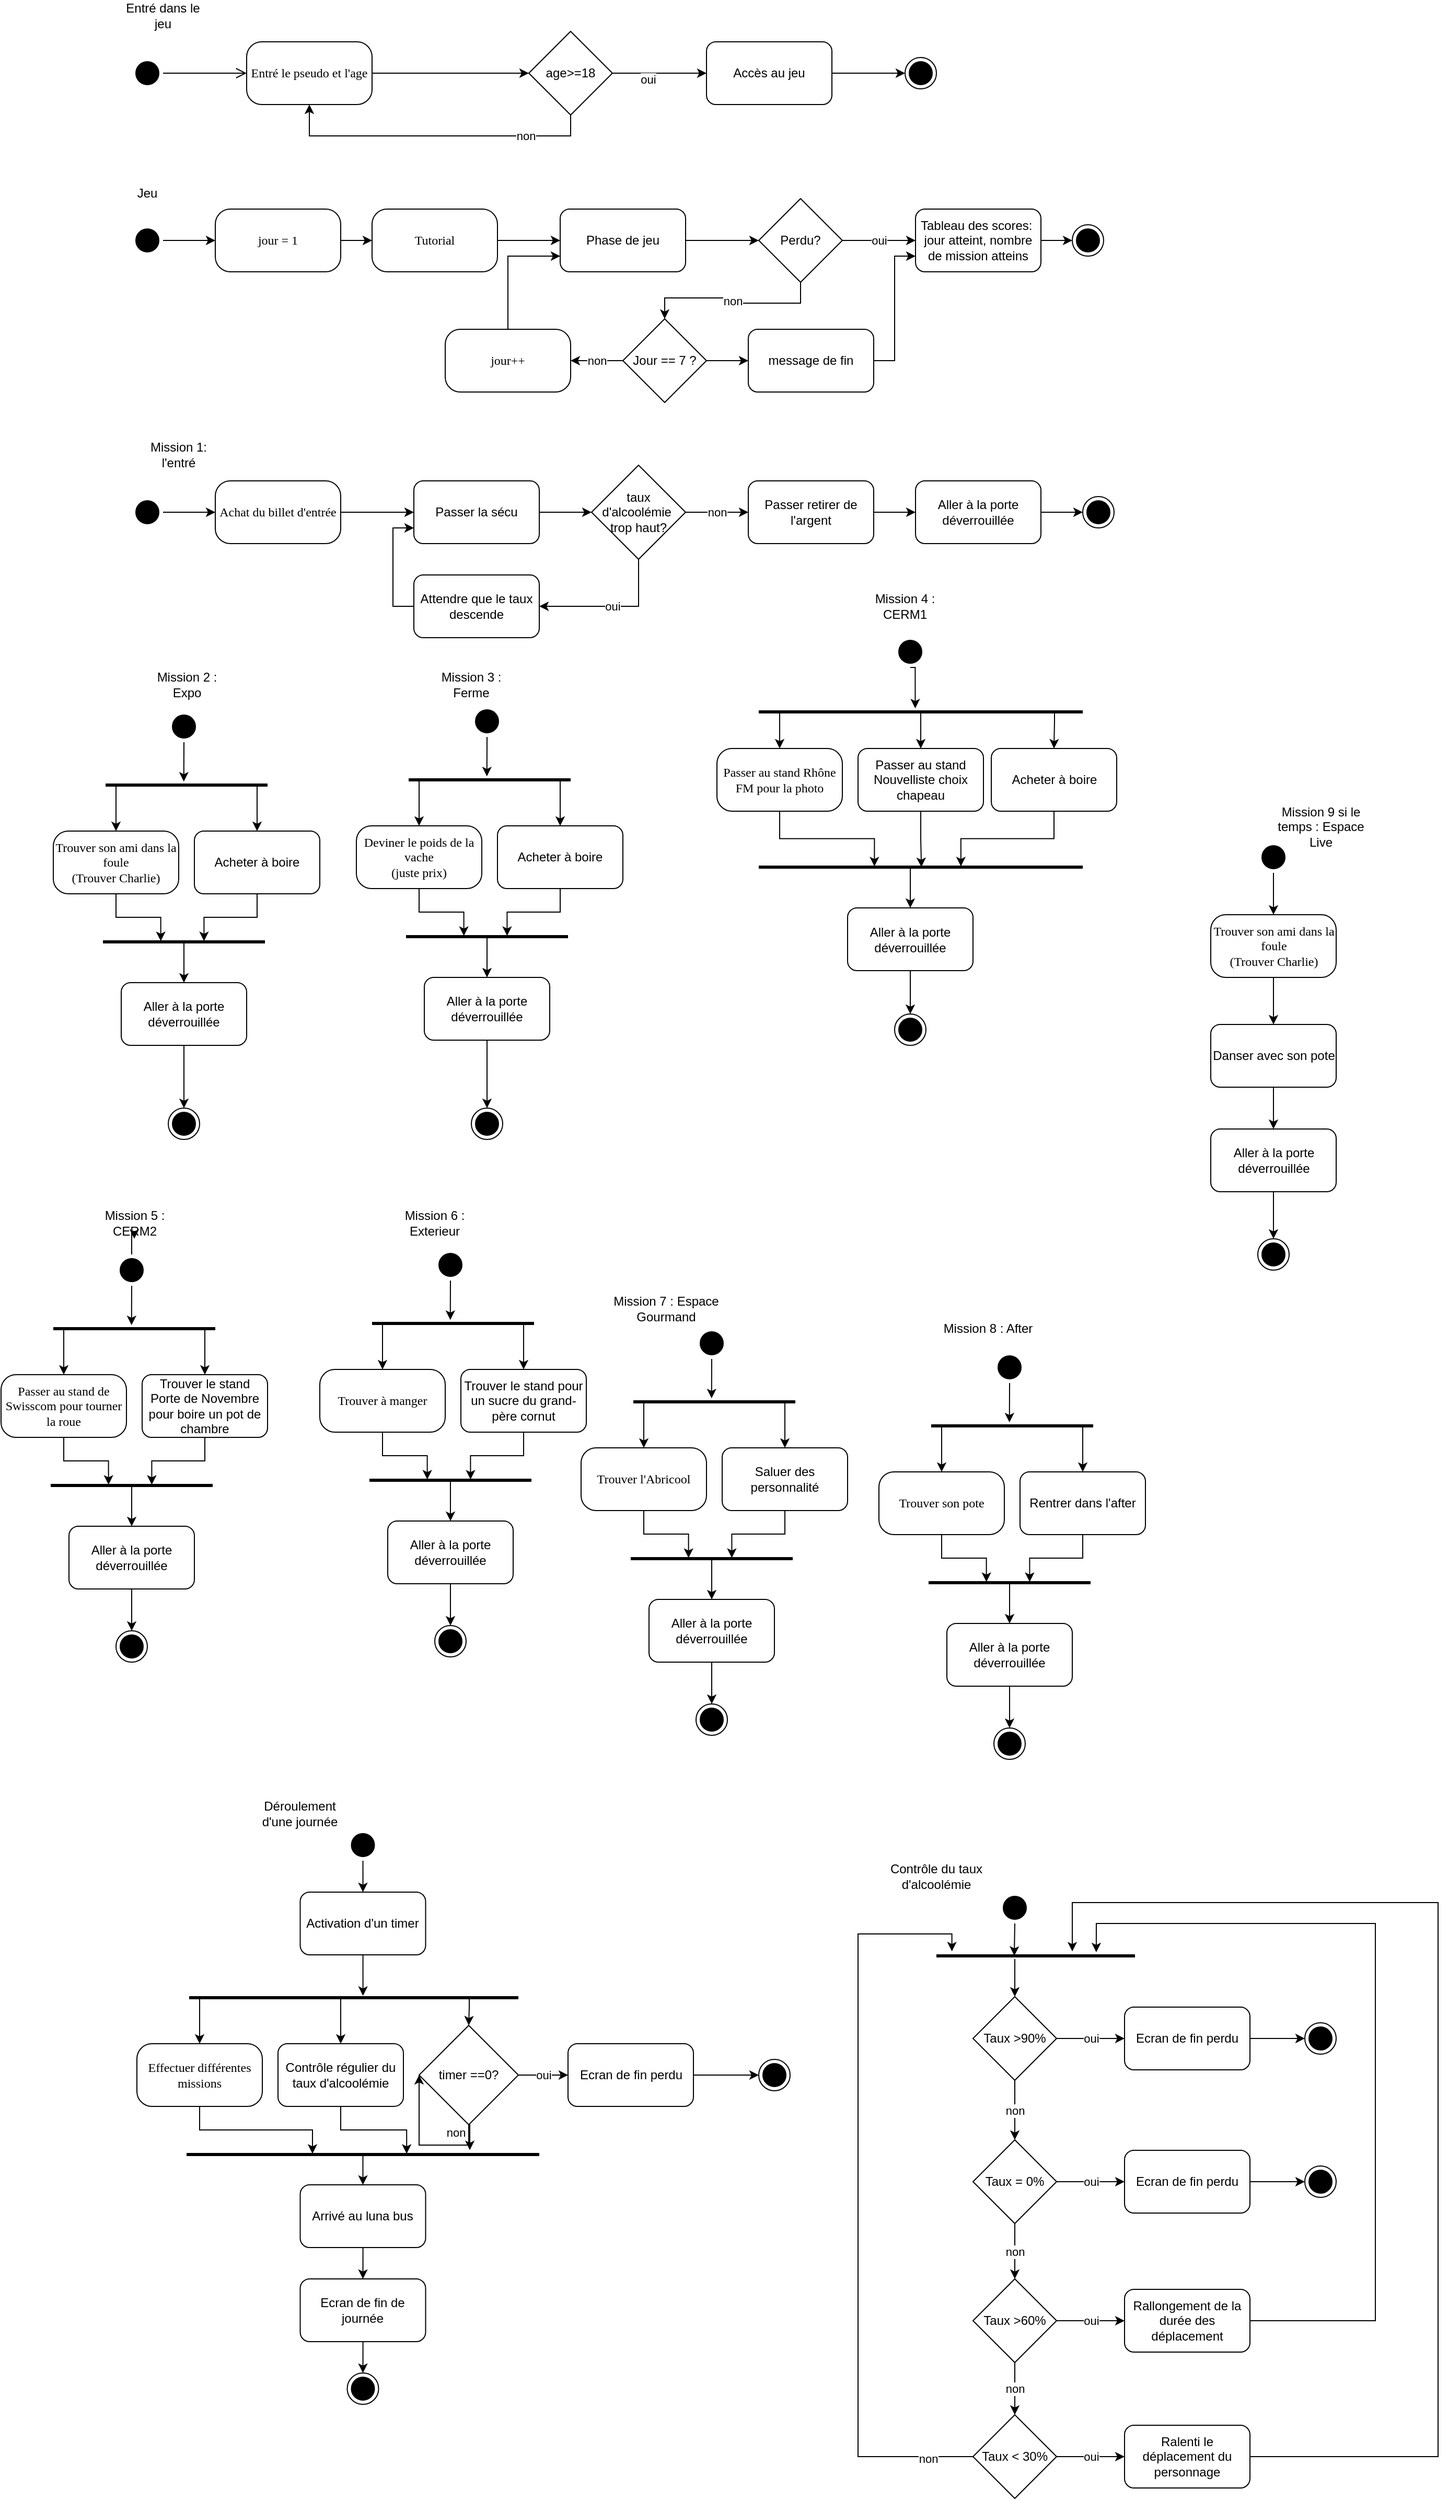 <mxfile version="17.4.0" type="device"><diagram name="Page-1" id="58cdce13-f638-feb5-8d6f-7d28b1aa9fa0"><mxGraphModel dx="1303" dy="727" grid="1" gridSize="10" guides="1" tooltips="1" connect="1" arrows="1" fold="1" page="1" pageScale="1" pageWidth="1100" pageHeight="850" background="none" math="0" shadow="0"><root><mxCell id="0"/><mxCell id="1" parent="0"/><mxCell id="382b91b5511bd0f7-1" value="" style="ellipse;html=1;shape=startState;rounded=1;shadow=0;comic=0;labelBackgroundColor=none;fontFamily=Verdana;fontSize=12;align=center;direction=south;fillColor=#000000;" parent="1" vertex="1"><mxGeometry x="130" y="135" width="30" height="30" as="geometry"/></mxCell><mxCell id="xGhqmvCJ5K5WO0zM8Awn-2" style="edgeStyle=orthogonalEdgeStyle;rounded=0;orthogonalLoop=1;jettySize=auto;html=1;" parent="1" source="382b91b5511bd0f7-6" target="xGhqmvCJ5K5WO0zM8Awn-1" edge="1"><mxGeometry relative="1" as="geometry"/></mxCell><mxCell id="382b91b5511bd0f7-6" value="Entré le pseudo et l'age" style="rounded=1;whiteSpace=wrap;html=1;arcSize=24;shadow=0;comic=0;labelBackgroundColor=none;fontFamily=Verdana;fontSize=12;align=center;" parent="1" vertex="1"><mxGeometry x="240" y="120" width="120" height="60" as="geometry"/></mxCell><mxCell id="2a3bc250acf0617d-9" style="edgeStyle=orthogonalEdgeStyle;html=1;labelBackgroundColor=none;endArrow=open;endSize=8;fontFamily=Verdana;fontSize=12;align=left;" parent="1" source="382b91b5511bd0f7-1" target="382b91b5511bd0f7-6" edge="1"><mxGeometry relative="1" as="geometry"/></mxCell><mxCell id="xGhqmvCJ5K5WO0zM8Awn-5" style="edgeStyle=orthogonalEdgeStyle;rounded=0;orthogonalLoop=1;jettySize=auto;html=1;exitX=1;exitY=0.5;exitDx=0;exitDy=0;entryX=0;entryY=0.5;entryDx=0;entryDy=0;" parent="1" source="xGhqmvCJ5K5WO0zM8Awn-1" target="xGhqmvCJ5K5WO0zM8Awn-4" edge="1"><mxGeometry relative="1" as="geometry"/></mxCell><mxCell id="xGhqmvCJ5K5WO0zM8Awn-6" value="oui" style="edgeLabel;html=1;align=center;verticalAlign=middle;resizable=0;points=[];" parent="xGhqmvCJ5K5WO0zM8Awn-5" vertex="1" connectable="0"><mxGeometry x="-0.26" y="-6" relative="1" as="geometry"><mxPoint as="offset"/></mxGeometry></mxCell><mxCell id="xGhqmvCJ5K5WO0zM8Awn-7" style="edgeStyle=orthogonalEdgeStyle;rounded=0;orthogonalLoop=1;jettySize=auto;html=1;entryX=0.5;entryY=1;entryDx=0;entryDy=0;" parent="1" source="xGhqmvCJ5K5WO0zM8Awn-1" target="382b91b5511bd0f7-6" edge="1"><mxGeometry relative="1" as="geometry"><Array as="points"><mxPoint x="550" y="210"/><mxPoint x="300" y="210"/></Array></mxGeometry></mxCell><mxCell id="xGhqmvCJ5K5WO0zM8Awn-8" value="non" style="edgeLabel;html=1;align=center;verticalAlign=middle;resizable=0;points=[];" parent="xGhqmvCJ5K5WO0zM8Awn-7" vertex="1" connectable="0"><mxGeometry x="-0.583" relative="1" as="geometry"><mxPoint x="-1" as="offset"/></mxGeometry></mxCell><mxCell id="xGhqmvCJ5K5WO0zM8Awn-1" value="age&amp;gt;=18" style="rhombus;whiteSpace=wrap;html=1;" parent="1" vertex="1"><mxGeometry x="510" y="110" width="80" height="80" as="geometry"/></mxCell><mxCell id="xGhqmvCJ5K5WO0zM8Awn-11" style="edgeStyle=orthogonalEdgeStyle;rounded=0;orthogonalLoop=1;jettySize=auto;html=1;entryX=0;entryY=0.5;entryDx=0;entryDy=0;" parent="1" source="xGhqmvCJ5K5WO0zM8Awn-4" target="xGhqmvCJ5K5WO0zM8Awn-9" edge="1"><mxGeometry relative="1" as="geometry"/></mxCell><mxCell id="xGhqmvCJ5K5WO0zM8Awn-4" value="Accès au jeu" style="rounded=1;whiteSpace=wrap;html=1;" parent="1" vertex="1"><mxGeometry x="680" y="120" width="120" height="60" as="geometry"/></mxCell><mxCell id="xGhqmvCJ5K5WO0zM8Awn-9" value="" style="ellipse;html=1;shape=endState;fillColor=#000000;strokeColor=#000000;" parent="1" vertex="1"><mxGeometry x="870" y="135" width="30" height="30" as="geometry"/></mxCell><mxCell id="xGhqmvCJ5K5WO0zM8Awn-25" style="edgeStyle=orthogonalEdgeStyle;rounded=0;orthogonalLoop=1;jettySize=auto;html=1;exitX=0.5;exitY=0;exitDx=0;exitDy=0;entryX=0;entryY=0.5;entryDx=0;entryDy=0;" parent="1" source="xGhqmvCJ5K5WO0zM8Awn-12" target="xGhqmvCJ5K5WO0zM8Awn-22" edge="1"><mxGeometry relative="1" as="geometry"/></mxCell><mxCell id="xGhqmvCJ5K5WO0zM8Awn-12" value="" style="ellipse;html=1;shape=startState;rounded=1;shadow=0;comic=0;labelBackgroundColor=none;fontFamily=Verdana;fontSize=12;align=center;direction=south;fillColor=#000000;" parent="1" vertex="1"><mxGeometry x="130" y="295" width="30" height="30" as="geometry"/></mxCell><mxCell id="xGhqmvCJ5K5WO0zM8Awn-27" style="edgeStyle=orthogonalEdgeStyle;rounded=0;orthogonalLoop=1;jettySize=auto;html=1;exitX=1;exitY=0.5;exitDx=0;exitDy=0;" parent="1" source="xGhqmvCJ5K5WO0zM8Awn-13" target="xGhqmvCJ5K5WO0zM8Awn-16" edge="1"><mxGeometry relative="1" as="geometry"/></mxCell><mxCell id="xGhqmvCJ5K5WO0zM8Awn-13" value="Tutorial" style="rounded=1;whiteSpace=wrap;html=1;arcSize=24;shadow=0;comic=0;labelBackgroundColor=none;fontFamily=Verdana;fontSize=12;align=center;" parent="1" vertex="1"><mxGeometry x="360" y="280" width="120" height="60" as="geometry"/></mxCell><mxCell id="xGhqmvCJ5K5WO0zM8Awn-28" style="edgeStyle=orthogonalEdgeStyle;rounded=0;orthogonalLoop=1;jettySize=auto;html=1;exitX=1;exitY=0.5;exitDx=0;exitDy=0;entryX=0;entryY=0.5;entryDx=0;entryDy=0;" parent="1" source="xGhqmvCJ5K5WO0zM8Awn-16" target="xGhqmvCJ5K5WO0zM8Awn-17" edge="1"><mxGeometry relative="1" as="geometry"/></mxCell><mxCell id="xGhqmvCJ5K5WO0zM8Awn-16" value="Phase de jeu" style="rounded=1;whiteSpace=wrap;html=1;" parent="1" vertex="1"><mxGeometry x="540" y="280" width="120" height="60" as="geometry"/></mxCell><mxCell id="xGhqmvCJ5K5WO0zM8Awn-29" value="non" style="edgeStyle=orthogonalEdgeStyle;rounded=0;orthogonalLoop=1;jettySize=auto;html=1;exitX=0.5;exitY=1;exitDx=0;exitDy=0;entryX=0.5;entryY=0;entryDx=0;entryDy=0;" parent="1" source="xGhqmvCJ5K5WO0zM8Awn-17" target="xGhqmvCJ5K5WO0zM8Awn-19" edge="1"><mxGeometry relative="1" as="geometry"/></mxCell><mxCell id="xGhqmvCJ5K5WO0zM8Awn-37" value="oui" style="edgeStyle=orthogonalEdgeStyle;rounded=0;orthogonalLoop=1;jettySize=auto;html=1;exitX=1;exitY=0.5;exitDx=0;exitDy=0;" parent="1" source="xGhqmvCJ5K5WO0zM8Awn-17" target="xGhqmvCJ5K5WO0zM8Awn-35" edge="1"><mxGeometry relative="1" as="geometry"/></mxCell><mxCell id="xGhqmvCJ5K5WO0zM8Awn-17" value="Perdu?" style="rhombus;whiteSpace=wrap;html=1;" parent="1" vertex="1"><mxGeometry x="730" y="270" width="80" height="80" as="geometry"/></mxCell><mxCell id="xGhqmvCJ5K5WO0zM8Awn-30" value="non" style="edgeStyle=orthogonalEdgeStyle;rounded=0;orthogonalLoop=1;jettySize=auto;html=1;exitX=0;exitY=0.5;exitDx=0;exitDy=0;entryX=1;entryY=0.5;entryDx=0;entryDy=0;" parent="1" source="xGhqmvCJ5K5WO0zM8Awn-19" target="xGhqmvCJ5K5WO0zM8Awn-23" edge="1"><mxGeometry relative="1" as="geometry"/></mxCell><mxCell id="xGhqmvCJ5K5WO0zM8Awn-39" style="edgeStyle=orthogonalEdgeStyle;rounded=0;orthogonalLoop=1;jettySize=auto;html=1;exitX=1;exitY=0.5;exitDx=0;exitDy=0;entryX=0;entryY=0.5;entryDx=0;entryDy=0;" parent="1" source="xGhqmvCJ5K5WO0zM8Awn-19" target="xGhqmvCJ5K5WO0zM8Awn-40" edge="1"><mxGeometry relative="1" as="geometry"/></mxCell><mxCell id="xGhqmvCJ5K5WO0zM8Awn-19" value="Jour == 7 ?" style="rhombus;whiteSpace=wrap;html=1;" parent="1" vertex="1"><mxGeometry x="600" y="385" width="80" height="80" as="geometry"/></mxCell><mxCell id="xGhqmvCJ5K5WO0zM8Awn-26" style="edgeStyle=orthogonalEdgeStyle;rounded=0;orthogonalLoop=1;jettySize=auto;html=1;exitX=1;exitY=0.5;exitDx=0;exitDy=0;" parent="1" source="xGhqmvCJ5K5WO0zM8Awn-22" target="xGhqmvCJ5K5WO0zM8Awn-13" edge="1"><mxGeometry relative="1" as="geometry"/></mxCell><mxCell id="xGhqmvCJ5K5WO0zM8Awn-22" value="jour = 1" style="rounded=1;whiteSpace=wrap;html=1;arcSize=24;shadow=0;comic=0;labelBackgroundColor=none;fontFamily=Verdana;fontSize=12;align=center;" parent="1" vertex="1"><mxGeometry x="210" y="280" width="120" height="60" as="geometry"/></mxCell><mxCell id="xGhqmvCJ5K5WO0zM8Awn-31" style="edgeStyle=orthogonalEdgeStyle;rounded=0;orthogonalLoop=1;jettySize=auto;html=1;exitX=0.5;exitY=0;exitDx=0;exitDy=0;entryX=0;entryY=0.75;entryDx=0;entryDy=0;" parent="1" source="xGhqmvCJ5K5WO0zM8Awn-23" target="xGhqmvCJ5K5WO0zM8Awn-16" edge="1"><mxGeometry relative="1" as="geometry"><Array as="points"><mxPoint x="490" y="325"/></Array></mxGeometry></mxCell><mxCell id="xGhqmvCJ5K5WO0zM8Awn-23" value="jour++" style="rounded=1;whiteSpace=wrap;html=1;arcSize=24;shadow=0;comic=0;labelBackgroundColor=none;fontFamily=Verdana;fontSize=12;align=center;" parent="1" vertex="1"><mxGeometry x="430" y="395" width="120" height="60" as="geometry"/></mxCell><mxCell id="xGhqmvCJ5K5WO0zM8Awn-38" style="edgeStyle=orthogonalEdgeStyle;rounded=0;orthogonalLoop=1;jettySize=auto;html=1;exitX=1;exitY=0.5;exitDx=0;exitDy=0;entryX=0;entryY=0.5;entryDx=0;entryDy=0;" parent="1" source="xGhqmvCJ5K5WO0zM8Awn-35" target="xGhqmvCJ5K5WO0zM8Awn-36" edge="1"><mxGeometry relative="1" as="geometry"/></mxCell><mxCell id="xGhqmvCJ5K5WO0zM8Awn-35" value="Tableau des scores:&amp;nbsp;&lt;br&gt;jour atteint, nombre de mission atteins" style="rounded=1;whiteSpace=wrap;html=1;" parent="1" vertex="1"><mxGeometry x="880" y="280" width="120" height="60" as="geometry"/></mxCell><mxCell id="xGhqmvCJ5K5WO0zM8Awn-36" value="" style="ellipse;html=1;shape=endState;fillColor=#000000;strokeColor=#000000;" parent="1" vertex="1"><mxGeometry x="1030" y="295" width="30" height="30" as="geometry"/></mxCell><mxCell id="xGhqmvCJ5K5WO0zM8Awn-41" style="edgeStyle=orthogonalEdgeStyle;rounded=0;orthogonalLoop=1;jettySize=auto;html=1;exitX=1;exitY=0.5;exitDx=0;exitDy=0;entryX=0;entryY=0.75;entryDx=0;entryDy=0;" parent="1" source="xGhqmvCJ5K5WO0zM8Awn-40" target="xGhqmvCJ5K5WO0zM8Awn-35" edge="1"><mxGeometry relative="1" as="geometry"/></mxCell><mxCell id="xGhqmvCJ5K5WO0zM8Awn-40" value="message de fin" style="rounded=1;whiteSpace=wrap;html=1;" parent="1" vertex="1"><mxGeometry x="720" y="395" width="120" height="60" as="geometry"/></mxCell><mxCell id="xGhqmvCJ5K5WO0zM8Awn-44" style="edgeStyle=orthogonalEdgeStyle;rounded=0;orthogonalLoop=1;jettySize=auto;html=1;entryX=0;entryY=0.5;entryDx=0;entryDy=0;" parent="1" source="xGhqmvCJ5K5WO0zM8Awn-42" target="xGhqmvCJ5K5WO0zM8Awn-43" edge="1"><mxGeometry relative="1" as="geometry"/></mxCell><mxCell id="xGhqmvCJ5K5WO0zM8Awn-42" value="" style="ellipse;html=1;shape=startState;rounded=1;shadow=0;comic=0;labelBackgroundColor=none;fontFamily=Verdana;fontSize=12;align=center;direction=south;fillColor=#000000;" parent="1" vertex="1"><mxGeometry x="130" y="555" width="30" height="30" as="geometry"/></mxCell><mxCell id="xGhqmvCJ5K5WO0zM8Awn-53" style="edgeStyle=orthogonalEdgeStyle;rounded=0;orthogonalLoop=1;jettySize=auto;html=1;exitX=1;exitY=0.5;exitDx=0;exitDy=0;" parent="1" source="xGhqmvCJ5K5WO0zM8Awn-43" target="xGhqmvCJ5K5WO0zM8Awn-52" edge="1"><mxGeometry relative="1" as="geometry"/></mxCell><mxCell id="xGhqmvCJ5K5WO0zM8Awn-43" value="Achat du billet d'entrée" style="rounded=1;whiteSpace=wrap;html=1;arcSize=24;shadow=0;comic=0;labelBackgroundColor=none;fontFamily=Verdana;fontSize=12;align=center;" parent="1" vertex="1"><mxGeometry x="210" y="540" width="120" height="60" as="geometry"/></mxCell><mxCell id="xGhqmvCJ5K5WO0zM8Awn-46" value="Mission 1: l'entré" style="text;html=1;strokeColor=none;fillColor=none;align=center;verticalAlign=middle;whiteSpace=wrap;rounded=0;" parent="1" vertex="1"><mxGeometry x="130" y="500" width="90" height="30" as="geometry"/></mxCell><mxCell id="xGhqmvCJ5K5WO0zM8Awn-47" value="Jeu" style="text;html=1;strokeColor=none;fillColor=none;align=center;verticalAlign=middle;whiteSpace=wrap;rounded=0;" parent="1" vertex="1"><mxGeometry x="115" y="250" width="60" height="30" as="geometry"/></mxCell><mxCell id="xGhqmvCJ5K5WO0zM8Awn-48" value="Entré dans le jeu" style="text;html=1;strokeColor=none;fillColor=none;align=center;verticalAlign=middle;whiteSpace=wrap;rounded=0;" parent="1" vertex="1"><mxGeometry x="115" y="80" width="90" height="30" as="geometry"/></mxCell><mxCell id="xGhqmvCJ5K5WO0zM8Awn-61" style="edgeStyle=orthogonalEdgeStyle;rounded=0;orthogonalLoop=1;jettySize=auto;html=1;exitX=1;exitY=0.5;exitDx=0;exitDy=0;entryX=0;entryY=0.5;entryDx=0;entryDy=0;" parent="1" source="xGhqmvCJ5K5WO0zM8Awn-52" target="xGhqmvCJ5K5WO0zM8Awn-55" edge="1"><mxGeometry relative="1" as="geometry"/></mxCell><mxCell id="xGhqmvCJ5K5WO0zM8Awn-52" value="Passer la sécu" style="rounded=1;whiteSpace=wrap;html=1;" parent="1" vertex="1"><mxGeometry x="400" y="540" width="120" height="60" as="geometry"/></mxCell><mxCell id="xGhqmvCJ5K5WO0zM8Awn-65" style="edgeStyle=orthogonalEdgeStyle;rounded=0;orthogonalLoop=1;jettySize=auto;html=1;entryX=0;entryY=0.5;entryDx=0;entryDy=0;" parent="1" source="xGhqmvCJ5K5WO0zM8Awn-54" target="xGhqmvCJ5K5WO0zM8Awn-62" edge="1"><mxGeometry relative="1" as="geometry"/></mxCell><mxCell id="xGhqmvCJ5K5WO0zM8Awn-54" value="Passer retirer de l'argent" style="rounded=1;whiteSpace=wrap;html=1;" parent="1" vertex="1"><mxGeometry x="720" y="540" width="120" height="60" as="geometry"/></mxCell><mxCell id="xGhqmvCJ5K5WO0zM8Awn-58" value="oui" style="edgeStyle=orthogonalEdgeStyle;rounded=0;orthogonalLoop=1;jettySize=auto;html=1;entryX=1;entryY=0.5;entryDx=0;entryDy=0;exitX=0.5;exitY=1;exitDx=0;exitDy=0;" parent="1" source="xGhqmvCJ5K5WO0zM8Awn-55" target="xGhqmvCJ5K5WO0zM8Awn-57" edge="1"><mxGeometry relative="1" as="geometry"/></mxCell><mxCell id="xGhqmvCJ5K5WO0zM8Awn-60" value="non" style="edgeStyle=orthogonalEdgeStyle;rounded=0;orthogonalLoop=1;jettySize=auto;html=1;exitX=1;exitY=0.5;exitDx=0;exitDy=0;entryX=0;entryY=0.5;entryDx=0;entryDy=0;" parent="1" source="xGhqmvCJ5K5WO0zM8Awn-55" target="xGhqmvCJ5K5WO0zM8Awn-54" edge="1"><mxGeometry relative="1" as="geometry"/></mxCell><mxCell id="xGhqmvCJ5K5WO0zM8Awn-55" value="taux d'alcoolémie&amp;nbsp; trop haut?" style="rhombus;whiteSpace=wrap;html=1;" parent="1" vertex="1"><mxGeometry x="570" y="525" width="90" height="90" as="geometry"/></mxCell><mxCell id="xGhqmvCJ5K5WO0zM8Awn-59" style="edgeStyle=orthogonalEdgeStyle;rounded=0;orthogonalLoop=1;jettySize=auto;html=1;entryX=0;entryY=0.75;entryDx=0;entryDy=0;exitX=0;exitY=0.5;exitDx=0;exitDy=0;" parent="1" source="xGhqmvCJ5K5WO0zM8Awn-57" target="xGhqmvCJ5K5WO0zM8Awn-52" edge="1"><mxGeometry relative="1" as="geometry"/></mxCell><mxCell id="xGhqmvCJ5K5WO0zM8Awn-57" value="Attendre que le taux descende" style="rounded=1;whiteSpace=wrap;html=1;" parent="1" vertex="1"><mxGeometry x="400" y="630" width="120" height="60" as="geometry"/></mxCell><mxCell id="xGhqmvCJ5K5WO0zM8Awn-66" style="edgeStyle=orthogonalEdgeStyle;rounded=0;orthogonalLoop=1;jettySize=auto;html=1;entryX=0;entryY=0.5;entryDx=0;entryDy=0;" parent="1" source="xGhqmvCJ5K5WO0zM8Awn-62" target="xGhqmvCJ5K5WO0zM8Awn-63" edge="1"><mxGeometry relative="1" as="geometry"/></mxCell><mxCell id="xGhqmvCJ5K5WO0zM8Awn-62" value="Aller à la porte déverrouillée" style="rounded=1;whiteSpace=wrap;html=1;" parent="1" vertex="1"><mxGeometry x="880" y="540" width="120" height="60" as="geometry"/></mxCell><mxCell id="xGhqmvCJ5K5WO0zM8Awn-63" value="" style="ellipse;html=1;shape=endState;fillColor=#000000;strokeColor=#000000;" parent="1" vertex="1"><mxGeometry x="1040" y="555" width="30" height="30" as="geometry"/></mxCell><mxCell id="xGhqmvCJ5K5WO0zM8Awn-146" style="edgeStyle=orthogonalEdgeStyle;rounded=0;orthogonalLoop=1;jettySize=auto;html=1;exitX=1;exitY=0.5;exitDx=0;exitDy=0;entryX=0.483;entryY=-1.192;entryDx=0;entryDy=0;entryPerimeter=0;" parent="1" source="xGhqmvCJ5K5WO0zM8Awn-67" target="xGhqmvCJ5K5WO0zM8Awn-145" edge="1"><mxGeometry relative="1" as="geometry"/></mxCell><mxCell id="xGhqmvCJ5K5WO0zM8Awn-67" value="" style="ellipse;html=1;shape=startState;rounded=1;shadow=0;comic=0;labelBackgroundColor=none;fontFamily=Verdana;fontSize=12;align=center;direction=south;fillColor=#000000;" parent="1" vertex="1"><mxGeometry x="165" y="760" width="30" height="30" as="geometry"/></mxCell><mxCell id="xGhqmvCJ5K5WO0zM8Awn-154" style="edgeStyle=orthogonalEdgeStyle;rounded=0;orthogonalLoop=1;jettySize=auto;html=1;exitX=0.5;exitY=1;exitDx=0;exitDy=0;entryX=0.357;entryY=0.105;entryDx=0;entryDy=0;entryPerimeter=0;" parent="1" source="xGhqmvCJ5K5WO0zM8Awn-68" target="xGhqmvCJ5K5WO0zM8Awn-150" edge="1"><mxGeometry relative="1" as="geometry"/></mxCell><mxCell id="xGhqmvCJ5K5WO0zM8Awn-68" value="Trouver son ami dans la foule&lt;br&gt;(Trouver Charlie)" style="rounded=1;whiteSpace=wrap;html=1;arcSize=24;shadow=0;comic=0;labelBackgroundColor=none;fontFamily=Verdana;fontSize=12;align=center;" parent="1" vertex="1"><mxGeometry x="55" y="875" width="120" height="60" as="geometry"/></mxCell><mxCell id="xGhqmvCJ5K5WO0zM8Awn-69" value="Mission 2 : Expo" style="text;html=1;strokeColor=none;fillColor=none;align=center;verticalAlign=middle;whiteSpace=wrap;rounded=0;" parent="1" vertex="1"><mxGeometry x="137.5" y="720" width="90" height="30" as="geometry"/></mxCell><mxCell id="xGhqmvCJ5K5WO0zM8Awn-70" value="" style="ellipse;html=1;shape=endState;fillColor=#000000;strokeColor=#000000;" parent="1" vertex="1"><mxGeometry x="165" y="1140" width="30" height="30" as="geometry"/></mxCell><mxCell id="xGhqmvCJ5K5WO0zM8Awn-153" style="edgeStyle=orthogonalEdgeStyle;rounded=0;orthogonalLoop=1;jettySize=auto;html=1;entryX=0.624;entryY=0.105;entryDx=0;entryDy=0;entryPerimeter=0;" parent="1" source="xGhqmvCJ5K5WO0zM8Awn-71" target="xGhqmvCJ5K5WO0zM8Awn-150" edge="1"><mxGeometry relative="1" as="geometry"/></mxCell><mxCell id="xGhqmvCJ5K5WO0zM8Awn-71" value="Acheter à boire" style="rounded=1;whiteSpace=wrap;html=1;" parent="1" vertex="1"><mxGeometry x="190" y="875" width="120" height="60" as="geometry"/></mxCell><mxCell id="xGhqmvCJ5K5WO0zM8Awn-199" style="edgeStyle=orthogonalEdgeStyle;rounded=0;orthogonalLoop=1;jettySize=auto;html=1;entryX=0.5;entryY=0;entryDx=0;entryDy=0;" parent="1" source="xGhqmvCJ5K5WO0zM8Awn-83" target="xGhqmvCJ5K5WO0zM8Awn-70" edge="1"><mxGeometry relative="1" as="geometry"/></mxCell><mxCell id="xGhqmvCJ5K5WO0zM8Awn-83" value="Aller à la porte déverrouillée" style="rounded=1;whiteSpace=wrap;html=1;" parent="1" vertex="1"><mxGeometry x="120" y="1020" width="120" height="60" as="geometry"/></mxCell><mxCell id="xGhqmvCJ5K5WO0zM8Awn-93" value="Mission 4 : CERM1" style="text;html=1;strokeColor=none;fillColor=none;align=center;verticalAlign=middle;whiteSpace=wrap;rounded=0;" parent="1" vertex="1"><mxGeometry x="825" y="645" width="90" height="30" as="geometry"/></mxCell><mxCell id="xGhqmvCJ5K5WO0zM8Awn-185" style="edgeStyle=orthogonalEdgeStyle;rounded=0;orthogonalLoop=1;jettySize=auto;html=1;entryX=0.502;entryY=0.461;entryDx=0;entryDy=0;entryPerimeter=0;" parent="1" source="xGhqmvCJ5K5WO0zM8Awn-97" target="xGhqmvCJ5K5WO0zM8Awn-180" edge="1"><mxGeometry relative="1" as="geometry"/></mxCell><mxCell id="xGhqmvCJ5K5WO0zM8Awn-97" value="Passer au stand Nouvelliste choix chapeau" style="rounded=1;whiteSpace=wrap;html=1;" parent="1" vertex="1"><mxGeometry x="825" y="796" width="120" height="60" as="geometry"/></mxCell><mxCell id="xGhqmvCJ5K5WO0zM8Awn-108" value="Mission 5 : CERM2" style="text;html=1;strokeColor=none;fillColor=none;align=center;verticalAlign=middle;whiteSpace=wrap;rounded=0;" parent="1" vertex="1"><mxGeometry x="87.5" y="1235" width="90" height="30" as="geometry"/></mxCell><mxCell id="xGhqmvCJ5K5WO0zM8Awn-118" value="Mission 6 : Exterieur" style="text;html=1;strokeColor=none;fillColor=none;align=center;verticalAlign=middle;whiteSpace=wrap;rounded=0;" parent="1" vertex="1"><mxGeometry x="375" y="1235" width="90" height="30" as="geometry"/></mxCell><mxCell id="xGhqmvCJ5K5WO0zM8Awn-124" style="edgeStyle=orthogonalEdgeStyle;rounded=0;orthogonalLoop=1;jettySize=auto;html=1;exitX=1;exitY=0.5;exitDx=0;exitDy=0;" parent="1" source="xGhqmvCJ5K5WO0zM8Awn-125" target="xGhqmvCJ5K5WO0zM8Awn-127" edge="1"><mxGeometry relative="1" as="geometry"/></mxCell><mxCell id="xGhqmvCJ5K5WO0zM8Awn-125" value="" style="ellipse;html=1;shape=startState;rounded=1;shadow=0;comic=0;labelBackgroundColor=none;fontFamily=Verdana;fontSize=12;align=center;direction=south;fillColor=#000000;" parent="1" vertex="1"><mxGeometry x="1207.5" y="885" width="30" height="30" as="geometry"/></mxCell><mxCell id="xGhqmvCJ5K5WO0zM8Awn-126" style="edgeStyle=orthogonalEdgeStyle;rounded=0;orthogonalLoop=1;jettySize=auto;html=1;exitX=0.5;exitY=1;exitDx=0;exitDy=0;entryX=0.5;entryY=0;entryDx=0;entryDy=0;" parent="1" source="xGhqmvCJ5K5WO0zM8Awn-127" target="xGhqmvCJ5K5WO0zM8Awn-132" edge="1"><mxGeometry relative="1" as="geometry"/></mxCell><mxCell id="xGhqmvCJ5K5WO0zM8Awn-127" value="Trouver son ami dans la foule&lt;br&gt;(Trouver Charlie)" style="rounded=1;whiteSpace=wrap;html=1;arcSize=24;shadow=0;comic=0;labelBackgroundColor=none;fontFamily=Verdana;fontSize=12;align=center;" parent="1" vertex="1"><mxGeometry x="1162.5" y="955" width="120" height="60" as="geometry"/></mxCell><mxCell id="xGhqmvCJ5K5WO0zM8Awn-128" value="Mission 9 si le temps : Espace Live" style="text;html=1;strokeColor=none;fillColor=none;align=center;verticalAlign=middle;whiteSpace=wrap;rounded=0;" parent="1" vertex="1"><mxGeometry x="1222.5" y="856" width="90" height="30" as="geometry"/></mxCell><mxCell id="xGhqmvCJ5K5WO0zM8Awn-129" value="" style="ellipse;html=1;shape=endState;fillColor=#000000;strokeColor=#000000;" parent="1" vertex="1"><mxGeometry x="1207.5" y="1265" width="30" height="30" as="geometry"/></mxCell><mxCell id="xGhqmvCJ5K5WO0zM8Awn-130" style="edgeStyle=orthogonalEdgeStyle;rounded=0;orthogonalLoop=1;jettySize=auto;html=1;exitX=0.5;exitY=1;exitDx=0;exitDy=0;entryX=0.5;entryY=0;entryDx=0;entryDy=0;startArrow=none;" parent="1" source="xGhqmvCJ5K5WO0zM8Awn-133" target="xGhqmvCJ5K5WO0zM8Awn-129" edge="1"><mxGeometry relative="1" as="geometry"/></mxCell><mxCell id="xGhqmvCJ5K5WO0zM8Awn-131" style="edgeStyle=orthogonalEdgeStyle;rounded=0;orthogonalLoop=1;jettySize=auto;html=1;exitX=0.5;exitY=1;exitDx=0;exitDy=0;entryX=0.5;entryY=0;entryDx=0;entryDy=0;" parent="1" source="xGhqmvCJ5K5WO0zM8Awn-132" target="xGhqmvCJ5K5WO0zM8Awn-133" edge="1"><mxGeometry relative="1" as="geometry"/></mxCell><mxCell id="xGhqmvCJ5K5WO0zM8Awn-132" value="Danser avec son pote" style="rounded=1;whiteSpace=wrap;html=1;" parent="1" vertex="1"><mxGeometry x="1162.5" y="1060" width="120" height="60" as="geometry"/></mxCell><mxCell id="xGhqmvCJ5K5WO0zM8Awn-133" value="Aller à la porte déverrouillée" style="rounded=1;whiteSpace=wrap;html=1;" parent="1" vertex="1"><mxGeometry x="1162.5" y="1160" width="120" height="60" as="geometry"/></mxCell><mxCell id="xGhqmvCJ5K5WO0zM8Awn-138" value="Mission 7 : Espace Gourmand" style="text;html=1;strokeColor=none;fillColor=none;align=center;verticalAlign=middle;whiteSpace=wrap;rounded=0;" parent="1" vertex="1"><mxGeometry x="590" y="1317" width="102.5" height="30" as="geometry"/></mxCell><mxCell id="xGhqmvCJ5K5WO0zM8Awn-147" style="edgeStyle=orthogonalEdgeStyle;rounded=0;orthogonalLoop=1;jettySize=auto;html=1;entryX=0.5;entryY=0;entryDx=0;entryDy=0;" parent="1" source="xGhqmvCJ5K5WO0zM8Awn-145" target="xGhqmvCJ5K5WO0zM8Awn-71" edge="1"><mxGeometry relative="1" as="geometry"><Array as="points"><mxPoint x="250" y="870"/><mxPoint x="250" y="870"/></Array></mxGeometry></mxCell><mxCell id="xGhqmvCJ5K5WO0zM8Awn-148" style="edgeStyle=orthogonalEdgeStyle;rounded=0;orthogonalLoop=1;jettySize=auto;html=1;entryX=0.5;entryY=0;entryDx=0;entryDy=0;" parent="1" source="xGhqmvCJ5K5WO0zM8Awn-145" target="xGhqmvCJ5K5WO0zM8Awn-68" edge="1"><mxGeometry relative="1" as="geometry"><Array as="points"><mxPoint x="115" y="840"/><mxPoint x="115" y="840"/></Array></mxGeometry></mxCell><mxCell id="xGhqmvCJ5K5WO0zM8Awn-145" value="" style="line;strokeWidth=3;fillColor=none;align=left;verticalAlign=middle;spacingTop=-1;spacingLeft=3;spacingRight=3;rotatable=0;labelPosition=right;points=[];portConstraint=eastwest;" parent="1" vertex="1"><mxGeometry x="105" y="830" width="155" height="2" as="geometry"/></mxCell><mxCell id="xGhqmvCJ5K5WO0zM8Awn-152" style="edgeStyle=orthogonalEdgeStyle;rounded=0;orthogonalLoop=1;jettySize=auto;html=1;entryX=0.5;entryY=0;entryDx=0;entryDy=0;" parent="1" source="xGhqmvCJ5K5WO0zM8Awn-150" target="xGhqmvCJ5K5WO0zM8Awn-83" edge="1"><mxGeometry relative="1" as="geometry"><Array as="points"><mxPoint x="180" y="980"/><mxPoint x="180" y="980"/></Array></mxGeometry></mxCell><mxCell id="xGhqmvCJ5K5WO0zM8Awn-150" value="" style="line;strokeWidth=3;fillColor=none;align=left;verticalAlign=middle;spacingTop=-1;spacingLeft=3;spacingRight=3;rotatable=0;labelPosition=right;points=[];portConstraint=eastwest;" parent="1" vertex="1"><mxGeometry x="102.5" y="980" width="155" height="2" as="geometry"/></mxCell><mxCell id="xGhqmvCJ5K5WO0zM8Awn-155" style="edgeStyle=orthogonalEdgeStyle;rounded=0;orthogonalLoop=1;jettySize=auto;html=1;exitX=1;exitY=0.5;exitDx=0;exitDy=0;entryX=0.483;entryY=-1.192;entryDx=0;entryDy=0;entryPerimeter=0;" parent="1" source="xGhqmvCJ5K5WO0zM8Awn-156" target="xGhqmvCJ5K5WO0zM8Awn-165" edge="1"><mxGeometry relative="1" as="geometry"/></mxCell><mxCell id="xGhqmvCJ5K5WO0zM8Awn-156" value="" style="ellipse;html=1;shape=startState;rounded=1;shadow=0;comic=0;labelBackgroundColor=none;fontFamily=Verdana;fontSize=12;align=center;direction=south;fillColor=#000000;" parent="1" vertex="1"><mxGeometry x="455" y="755" width="30" height="30" as="geometry"/></mxCell><mxCell id="xGhqmvCJ5K5WO0zM8Awn-157" style="edgeStyle=orthogonalEdgeStyle;rounded=0;orthogonalLoop=1;jettySize=auto;html=1;exitX=0.5;exitY=1;exitDx=0;exitDy=0;entryX=0.357;entryY=0.105;entryDx=0;entryDy=0;entryPerimeter=0;" parent="1" source="xGhqmvCJ5K5WO0zM8Awn-158" target="xGhqmvCJ5K5WO0zM8Awn-167" edge="1"><mxGeometry relative="1" as="geometry"/></mxCell><mxCell id="xGhqmvCJ5K5WO0zM8Awn-158" value="&lt;span&gt;Deviner le poids de la vache&lt;/span&gt;&lt;br&gt;&lt;span&gt;(juste prix)&lt;/span&gt;" style="rounded=1;whiteSpace=wrap;html=1;arcSize=24;shadow=0;comic=0;labelBackgroundColor=none;fontFamily=Verdana;fontSize=12;align=center;" parent="1" vertex="1"><mxGeometry x="345" y="870" width="120" height="60" as="geometry"/></mxCell><mxCell id="xGhqmvCJ5K5WO0zM8Awn-160" style="edgeStyle=orthogonalEdgeStyle;rounded=0;orthogonalLoop=1;jettySize=auto;html=1;entryX=0.624;entryY=0.105;entryDx=0;entryDy=0;entryPerimeter=0;" parent="1" source="xGhqmvCJ5K5WO0zM8Awn-161" target="xGhqmvCJ5K5WO0zM8Awn-167" edge="1"><mxGeometry relative="1" as="geometry"/></mxCell><mxCell id="xGhqmvCJ5K5WO0zM8Awn-161" value="Acheter à boire" style="rounded=1;whiteSpace=wrap;html=1;" parent="1" vertex="1"><mxGeometry x="480" y="870" width="120" height="60" as="geometry"/></mxCell><mxCell id="xGhqmvCJ5K5WO0zM8Awn-203" style="edgeStyle=orthogonalEdgeStyle;rounded=0;orthogonalLoop=1;jettySize=auto;html=1;exitX=0.5;exitY=1;exitDx=0;exitDy=0;entryX=0.5;entryY=0;entryDx=0;entryDy=0;" parent="1" source="xGhqmvCJ5K5WO0zM8Awn-162" target="xGhqmvCJ5K5WO0zM8Awn-201" edge="1"><mxGeometry relative="1" as="geometry"/></mxCell><mxCell id="xGhqmvCJ5K5WO0zM8Awn-162" value="Aller à la porte déverrouillée" style="rounded=1;whiteSpace=wrap;html=1;" parent="1" vertex="1"><mxGeometry x="410" y="1015" width="120" height="60" as="geometry"/></mxCell><mxCell id="xGhqmvCJ5K5WO0zM8Awn-163" style="edgeStyle=orthogonalEdgeStyle;rounded=0;orthogonalLoop=1;jettySize=auto;html=1;entryX=0.5;entryY=0;entryDx=0;entryDy=0;" parent="1" source="xGhqmvCJ5K5WO0zM8Awn-165" target="xGhqmvCJ5K5WO0zM8Awn-161" edge="1"><mxGeometry relative="1" as="geometry"><Array as="points"><mxPoint x="540" y="865"/><mxPoint x="540" y="865"/></Array></mxGeometry></mxCell><mxCell id="xGhqmvCJ5K5WO0zM8Awn-164" style="edgeStyle=orthogonalEdgeStyle;rounded=0;orthogonalLoop=1;jettySize=auto;html=1;entryX=0.5;entryY=0;entryDx=0;entryDy=0;" parent="1" source="xGhqmvCJ5K5WO0zM8Awn-165" target="xGhqmvCJ5K5WO0zM8Awn-158" edge="1"><mxGeometry relative="1" as="geometry"><Array as="points"><mxPoint x="405" y="835"/><mxPoint x="405" y="835"/></Array></mxGeometry></mxCell><mxCell id="xGhqmvCJ5K5WO0zM8Awn-165" value="" style="line;strokeWidth=3;fillColor=none;align=left;verticalAlign=middle;spacingTop=-1;spacingLeft=3;spacingRight=3;rotatable=0;labelPosition=right;points=[];portConstraint=eastwest;" parent="1" vertex="1"><mxGeometry x="395" y="825" width="155" height="2" as="geometry"/></mxCell><mxCell id="xGhqmvCJ5K5WO0zM8Awn-166" style="edgeStyle=orthogonalEdgeStyle;rounded=0;orthogonalLoop=1;jettySize=auto;html=1;entryX=0.5;entryY=0;entryDx=0;entryDy=0;" parent="1" source="xGhqmvCJ5K5WO0zM8Awn-167" target="xGhqmvCJ5K5WO0zM8Awn-162" edge="1"><mxGeometry relative="1" as="geometry"><Array as="points"><mxPoint x="470" y="975"/><mxPoint x="470" y="975"/></Array></mxGeometry></mxCell><mxCell id="xGhqmvCJ5K5WO0zM8Awn-167" value="" style="line;strokeWidth=3;fillColor=none;align=left;verticalAlign=middle;spacingTop=-1;spacingLeft=3;spacingRight=3;rotatable=0;labelPosition=right;points=[];portConstraint=eastwest;" parent="1" vertex="1"><mxGeometry x="392.5" y="975" width="155" height="2" as="geometry"/></mxCell><mxCell id="xGhqmvCJ5K5WO0zM8Awn-168" value="Mission 3 : Ferme" style="text;html=1;strokeColor=none;fillColor=none;align=center;verticalAlign=middle;whiteSpace=wrap;rounded=0;" parent="1" vertex="1"><mxGeometry x="410" y="720" width="90" height="30" as="geometry"/></mxCell><mxCell id="xGhqmvCJ5K5WO0zM8Awn-169" style="edgeStyle=orthogonalEdgeStyle;rounded=0;orthogonalLoop=1;jettySize=auto;html=1;exitX=1;exitY=0.5;exitDx=0;exitDy=0;entryX=0.483;entryY=-1.192;entryDx=0;entryDy=0;entryPerimeter=0;" parent="1" source="xGhqmvCJ5K5WO0zM8Awn-170" target="xGhqmvCJ5K5WO0zM8Awn-178" edge="1"><mxGeometry relative="1" as="geometry"/></mxCell><mxCell id="xGhqmvCJ5K5WO0zM8Awn-170" value="" style="ellipse;html=1;shape=startState;rounded=1;shadow=0;comic=0;labelBackgroundColor=none;fontFamily=Verdana;fontSize=12;align=center;direction=south;fillColor=#000000;" parent="1" vertex="1"><mxGeometry x="860" y="688.5" width="30" height="30" as="geometry"/></mxCell><mxCell id="xGhqmvCJ5K5WO0zM8Awn-171" style="edgeStyle=orthogonalEdgeStyle;rounded=0;orthogonalLoop=1;jettySize=auto;html=1;exitX=0.5;exitY=1;exitDx=0;exitDy=0;entryX=0.357;entryY=0.105;entryDx=0;entryDy=0;entryPerimeter=0;" parent="1" source="xGhqmvCJ5K5WO0zM8Awn-172" target="xGhqmvCJ5K5WO0zM8Awn-180" edge="1"><mxGeometry relative="1" as="geometry"/></mxCell><mxCell id="xGhqmvCJ5K5WO0zM8Awn-172" value="Passer au stand Rhône FM pour la photo" style="rounded=1;whiteSpace=wrap;html=1;arcSize=24;shadow=0;comic=0;labelBackgroundColor=none;fontFamily=Verdana;fontSize=12;align=center;" parent="1" vertex="1"><mxGeometry x="690" y="796" width="120" height="60" as="geometry"/></mxCell><mxCell id="xGhqmvCJ5K5WO0zM8Awn-173" style="edgeStyle=orthogonalEdgeStyle;rounded=0;orthogonalLoop=1;jettySize=auto;html=1;entryX=0.624;entryY=0.105;entryDx=0;entryDy=0;entryPerimeter=0;" parent="1" source="xGhqmvCJ5K5WO0zM8Awn-174" target="xGhqmvCJ5K5WO0zM8Awn-180" edge="1"><mxGeometry relative="1" as="geometry"/></mxCell><mxCell id="xGhqmvCJ5K5WO0zM8Awn-174" value="Acheter à boire" style="rounded=1;whiteSpace=wrap;html=1;" parent="1" vertex="1"><mxGeometry x="952.5" y="796" width="120" height="60" as="geometry"/></mxCell><mxCell id="xGhqmvCJ5K5WO0zM8Awn-205" style="edgeStyle=orthogonalEdgeStyle;rounded=0;orthogonalLoop=1;jettySize=auto;html=1;entryX=0.5;entryY=0;entryDx=0;entryDy=0;" parent="1" source="xGhqmvCJ5K5WO0zM8Awn-175" target="xGhqmvCJ5K5WO0zM8Awn-204" edge="1"><mxGeometry relative="1" as="geometry"/></mxCell><mxCell id="xGhqmvCJ5K5WO0zM8Awn-175" value="Aller à la porte déverrouillée" style="rounded=1;whiteSpace=wrap;html=1;" parent="1" vertex="1"><mxGeometry x="815" y="948.5" width="120" height="60" as="geometry"/></mxCell><mxCell id="xGhqmvCJ5K5WO0zM8Awn-182" style="edgeStyle=orthogonalEdgeStyle;rounded=0;orthogonalLoop=1;jettySize=auto;html=1;entryX=0.5;entryY=0;entryDx=0;entryDy=0;" parent="1" source="xGhqmvCJ5K5WO0zM8Awn-178" target="xGhqmvCJ5K5WO0zM8Awn-174" edge="1"><mxGeometry relative="1" as="geometry"><Array as="points"><mxPoint x="1013" y="770"/><mxPoint x="1013" y="770"/></Array></mxGeometry></mxCell><mxCell id="xGhqmvCJ5K5WO0zM8Awn-183" style="edgeStyle=orthogonalEdgeStyle;rounded=0;orthogonalLoop=1;jettySize=auto;html=1;entryX=0.5;entryY=0;entryDx=0;entryDy=0;" parent="1" source="xGhqmvCJ5K5WO0zM8Awn-178" target="xGhqmvCJ5K5WO0zM8Awn-172" edge="1"><mxGeometry relative="1" as="geometry"><Array as="points"><mxPoint x="750" y="770"/><mxPoint x="750" y="770"/></Array></mxGeometry></mxCell><mxCell id="xGhqmvCJ5K5WO0zM8Awn-184" style="edgeStyle=orthogonalEdgeStyle;rounded=0;orthogonalLoop=1;jettySize=auto;html=1;entryX=0.5;entryY=0;entryDx=0;entryDy=0;" parent="1" source="xGhqmvCJ5K5WO0zM8Awn-178" target="xGhqmvCJ5K5WO0zM8Awn-97" edge="1"><mxGeometry relative="1" as="geometry"><Array as="points"><mxPoint x="885" y="770"/><mxPoint x="885" y="770"/></Array></mxGeometry></mxCell><mxCell id="xGhqmvCJ5K5WO0zM8Awn-178" value="" style="line;strokeWidth=3;fillColor=none;align=left;verticalAlign=middle;spacingTop=-1;spacingLeft=3;spacingRight=3;rotatable=0;labelPosition=right;points=[];portConstraint=eastwest;" parent="1" vertex="1"><mxGeometry x="730" y="760" width="310" height="2" as="geometry"/></mxCell><mxCell id="xGhqmvCJ5K5WO0zM8Awn-179" style="edgeStyle=orthogonalEdgeStyle;rounded=0;orthogonalLoop=1;jettySize=auto;html=1;entryX=0.5;entryY=0;entryDx=0;entryDy=0;" parent="1" source="xGhqmvCJ5K5WO0zM8Awn-180" target="xGhqmvCJ5K5WO0zM8Awn-175" edge="1"><mxGeometry relative="1" as="geometry"><Array as="points"><mxPoint x="875" y="908.5"/><mxPoint x="875" y="908.5"/></Array></mxGeometry></mxCell><mxCell id="xGhqmvCJ5K5WO0zM8Awn-180" value="" style="line;strokeWidth=3;fillColor=none;align=left;verticalAlign=middle;spacingTop=-1;spacingLeft=3;spacingRight=3;rotatable=0;labelPosition=right;points=[];portConstraint=eastwest;" parent="1" vertex="1"><mxGeometry x="730" y="908.5" width="310" height="2" as="geometry"/></mxCell><mxCell id="xGhqmvCJ5K5WO0zM8Awn-186" style="edgeStyle=orthogonalEdgeStyle;rounded=0;orthogonalLoop=1;jettySize=auto;html=1;exitX=1;exitY=0.5;exitDx=0;exitDy=0;entryX=0.483;entryY=-1.192;entryDx=0;entryDy=0;entryPerimeter=0;" parent="1" source="xGhqmvCJ5K5WO0zM8Awn-187" target="xGhqmvCJ5K5WO0zM8Awn-195" edge="1"><mxGeometry relative="1" as="geometry"/></mxCell><mxCell id="Se-L9QmcASjwtS1ixSSh-1" value="" style="edgeStyle=orthogonalEdgeStyle;rounded=0;orthogonalLoop=1;jettySize=auto;html=1;" parent="1" source="xGhqmvCJ5K5WO0zM8Awn-187" target="xGhqmvCJ5K5WO0zM8Awn-108" edge="1"><mxGeometry relative="1" as="geometry"/></mxCell><mxCell id="xGhqmvCJ5K5WO0zM8Awn-187" value="" style="ellipse;html=1;shape=startState;rounded=1;shadow=0;comic=0;labelBackgroundColor=none;fontFamily=Verdana;fontSize=12;align=center;direction=south;fillColor=#000000;" parent="1" vertex="1"><mxGeometry x="115" y="1280" width="30" height="30" as="geometry"/></mxCell><mxCell id="xGhqmvCJ5K5WO0zM8Awn-188" style="edgeStyle=orthogonalEdgeStyle;rounded=0;orthogonalLoop=1;jettySize=auto;html=1;exitX=0.5;exitY=1;exitDx=0;exitDy=0;entryX=0.357;entryY=0.105;entryDx=0;entryDy=0;entryPerimeter=0;" parent="1" source="xGhqmvCJ5K5WO0zM8Awn-189" target="xGhqmvCJ5K5WO0zM8Awn-197" edge="1"><mxGeometry relative="1" as="geometry"/></mxCell><mxCell id="xGhqmvCJ5K5WO0zM8Awn-189" value="Passer au stand de Swisscom pour tourner la roue" style="rounded=1;whiteSpace=wrap;html=1;arcSize=24;shadow=0;comic=0;labelBackgroundColor=none;fontFamily=Verdana;fontSize=12;align=center;" parent="1" vertex="1"><mxGeometry x="5" y="1395" width="120" height="60" as="geometry"/></mxCell><mxCell id="xGhqmvCJ5K5WO0zM8Awn-190" style="edgeStyle=orthogonalEdgeStyle;rounded=0;orthogonalLoop=1;jettySize=auto;html=1;entryX=0.624;entryY=0.105;entryDx=0;entryDy=0;entryPerimeter=0;" parent="1" source="xGhqmvCJ5K5WO0zM8Awn-191" target="xGhqmvCJ5K5WO0zM8Awn-197" edge="1"><mxGeometry relative="1" as="geometry"/></mxCell><mxCell id="xGhqmvCJ5K5WO0zM8Awn-191" value="Trouver le stand Porte de Novembre pour boire un pot de chambre" style="rounded=1;whiteSpace=wrap;html=1;" parent="1" vertex="1"><mxGeometry x="140" y="1395" width="120" height="60" as="geometry"/></mxCell><mxCell id="xGhqmvCJ5K5WO0zM8Awn-208" style="edgeStyle=orthogonalEdgeStyle;rounded=0;orthogonalLoop=1;jettySize=auto;html=1;entryX=0.5;entryY=0;entryDx=0;entryDy=0;" parent="1" source="xGhqmvCJ5K5WO0zM8Awn-192" target="xGhqmvCJ5K5WO0zM8Awn-207" edge="1"><mxGeometry relative="1" as="geometry"/></mxCell><mxCell id="xGhqmvCJ5K5WO0zM8Awn-192" value="Aller à la porte déverrouillée" style="rounded=1;whiteSpace=wrap;html=1;" parent="1" vertex="1"><mxGeometry x="70" y="1540" width="120" height="60" as="geometry"/></mxCell><mxCell id="xGhqmvCJ5K5WO0zM8Awn-193" style="edgeStyle=orthogonalEdgeStyle;rounded=0;orthogonalLoop=1;jettySize=auto;html=1;entryX=0.5;entryY=0;entryDx=0;entryDy=0;" parent="1" source="xGhqmvCJ5K5WO0zM8Awn-195" target="xGhqmvCJ5K5WO0zM8Awn-191" edge="1"><mxGeometry relative="1" as="geometry"><Array as="points"><mxPoint x="200" y="1390"/><mxPoint x="200" y="1390"/></Array></mxGeometry></mxCell><mxCell id="xGhqmvCJ5K5WO0zM8Awn-194" style="edgeStyle=orthogonalEdgeStyle;rounded=0;orthogonalLoop=1;jettySize=auto;html=1;entryX=0.5;entryY=0;entryDx=0;entryDy=0;" parent="1" source="xGhqmvCJ5K5WO0zM8Awn-195" target="xGhqmvCJ5K5WO0zM8Awn-189" edge="1"><mxGeometry relative="1" as="geometry"><Array as="points"><mxPoint x="65" y="1360"/><mxPoint x="65" y="1360"/></Array></mxGeometry></mxCell><mxCell id="xGhqmvCJ5K5WO0zM8Awn-195" value="" style="line;strokeWidth=3;fillColor=none;align=left;verticalAlign=middle;spacingTop=-1;spacingLeft=3;spacingRight=3;rotatable=0;labelPosition=right;points=[];portConstraint=eastwest;" parent="1" vertex="1"><mxGeometry x="55" y="1350" width="155" height="2" as="geometry"/></mxCell><mxCell id="xGhqmvCJ5K5WO0zM8Awn-196" style="edgeStyle=orthogonalEdgeStyle;rounded=0;orthogonalLoop=1;jettySize=auto;html=1;entryX=0.5;entryY=0;entryDx=0;entryDy=0;" parent="1" source="xGhqmvCJ5K5WO0zM8Awn-197" target="xGhqmvCJ5K5WO0zM8Awn-192" edge="1"><mxGeometry relative="1" as="geometry"><Array as="points"><mxPoint x="130" y="1500"/><mxPoint x="130" y="1500"/></Array></mxGeometry></mxCell><mxCell id="xGhqmvCJ5K5WO0zM8Awn-197" value="" style="line;strokeWidth=3;fillColor=none;align=left;verticalAlign=middle;spacingTop=-1;spacingLeft=3;spacingRight=3;rotatable=0;labelPosition=right;points=[];portConstraint=eastwest;" parent="1" vertex="1"><mxGeometry x="52.5" y="1500" width="155" height="2" as="geometry"/></mxCell><mxCell id="xGhqmvCJ5K5WO0zM8Awn-201" value="" style="ellipse;html=1;shape=endState;fillColor=#000000;strokeColor=#000000;" parent="1" vertex="1"><mxGeometry x="455" y="1140" width="30" height="30" as="geometry"/></mxCell><mxCell id="xGhqmvCJ5K5WO0zM8Awn-204" value="" style="ellipse;html=1;shape=endState;fillColor=#000000;strokeColor=#000000;" parent="1" vertex="1"><mxGeometry x="860" y="1050" width="30" height="30" as="geometry"/></mxCell><mxCell id="xGhqmvCJ5K5WO0zM8Awn-207" value="" style="ellipse;html=1;shape=endState;fillColor=#000000;strokeColor=#000000;" parent="1" vertex="1"><mxGeometry x="115" y="1640" width="30" height="30" as="geometry"/></mxCell><mxCell id="xGhqmvCJ5K5WO0zM8Awn-210" style="edgeStyle=orthogonalEdgeStyle;rounded=0;orthogonalLoop=1;jettySize=auto;html=1;exitX=1;exitY=0.5;exitDx=0;exitDy=0;entryX=0.483;entryY=-1.192;entryDx=0;entryDy=0;entryPerimeter=0;" parent="1" source="xGhqmvCJ5K5WO0zM8Awn-211" target="xGhqmvCJ5K5WO0zM8Awn-220" edge="1"><mxGeometry relative="1" as="geometry"/></mxCell><mxCell id="xGhqmvCJ5K5WO0zM8Awn-211" value="" style="ellipse;html=1;shape=startState;rounded=1;shadow=0;comic=0;labelBackgroundColor=none;fontFamily=Verdana;fontSize=12;align=center;direction=south;fillColor=#000000;" parent="1" vertex="1"><mxGeometry x="420" y="1275" width="30" height="30" as="geometry"/></mxCell><mxCell id="xGhqmvCJ5K5WO0zM8Awn-212" style="edgeStyle=orthogonalEdgeStyle;rounded=0;orthogonalLoop=1;jettySize=auto;html=1;exitX=0.5;exitY=1;exitDx=0;exitDy=0;entryX=0.357;entryY=0.105;entryDx=0;entryDy=0;entryPerimeter=0;" parent="1" source="xGhqmvCJ5K5WO0zM8Awn-213" target="xGhqmvCJ5K5WO0zM8Awn-222" edge="1"><mxGeometry relative="1" as="geometry"/></mxCell><mxCell id="xGhqmvCJ5K5WO0zM8Awn-213" value="Trouver à manger" style="rounded=1;whiteSpace=wrap;html=1;arcSize=24;shadow=0;comic=0;labelBackgroundColor=none;fontFamily=Verdana;fontSize=12;align=center;" parent="1" vertex="1"><mxGeometry x="310" y="1390" width="120" height="60" as="geometry"/></mxCell><mxCell id="xGhqmvCJ5K5WO0zM8Awn-214" style="edgeStyle=orthogonalEdgeStyle;rounded=0;orthogonalLoop=1;jettySize=auto;html=1;entryX=0.624;entryY=0.105;entryDx=0;entryDy=0;entryPerimeter=0;" parent="1" source="xGhqmvCJ5K5WO0zM8Awn-215" target="xGhqmvCJ5K5WO0zM8Awn-222" edge="1"><mxGeometry relative="1" as="geometry"/></mxCell><mxCell id="xGhqmvCJ5K5WO0zM8Awn-215" value="Trouver le stand pour un sucre du grand-père cornut" style="rounded=1;whiteSpace=wrap;html=1;" parent="1" vertex="1"><mxGeometry x="445" y="1390" width="120" height="60" as="geometry"/></mxCell><mxCell id="xGhqmvCJ5K5WO0zM8Awn-216" style="edgeStyle=orthogonalEdgeStyle;rounded=0;orthogonalLoop=1;jettySize=auto;html=1;entryX=0.5;entryY=0;entryDx=0;entryDy=0;" parent="1" source="xGhqmvCJ5K5WO0zM8Awn-217" target="xGhqmvCJ5K5WO0zM8Awn-223" edge="1"><mxGeometry relative="1" as="geometry"/></mxCell><mxCell id="xGhqmvCJ5K5WO0zM8Awn-217" value="Aller à la porte déverrouillée" style="rounded=1;whiteSpace=wrap;html=1;" parent="1" vertex="1"><mxGeometry x="375" y="1535" width="120" height="60" as="geometry"/></mxCell><mxCell id="xGhqmvCJ5K5WO0zM8Awn-218" style="edgeStyle=orthogonalEdgeStyle;rounded=0;orthogonalLoop=1;jettySize=auto;html=1;entryX=0.5;entryY=0;entryDx=0;entryDy=0;" parent="1" source="xGhqmvCJ5K5WO0zM8Awn-220" target="xGhqmvCJ5K5WO0zM8Awn-215" edge="1"><mxGeometry relative="1" as="geometry"><Array as="points"><mxPoint x="505" y="1385"/><mxPoint x="505" y="1385"/></Array></mxGeometry></mxCell><mxCell id="xGhqmvCJ5K5WO0zM8Awn-219" style="edgeStyle=orthogonalEdgeStyle;rounded=0;orthogonalLoop=1;jettySize=auto;html=1;entryX=0.5;entryY=0;entryDx=0;entryDy=0;" parent="1" source="xGhqmvCJ5K5WO0zM8Awn-220" target="xGhqmvCJ5K5WO0zM8Awn-213" edge="1"><mxGeometry relative="1" as="geometry"><Array as="points"><mxPoint x="370" y="1355"/><mxPoint x="370" y="1355"/></Array></mxGeometry></mxCell><mxCell id="xGhqmvCJ5K5WO0zM8Awn-220" value="" style="line;strokeWidth=3;fillColor=none;align=left;verticalAlign=middle;spacingTop=-1;spacingLeft=3;spacingRight=3;rotatable=0;labelPosition=right;points=[];portConstraint=eastwest;" parent="1" vertex="1"><mxGeometry x="360" y="1345" width="155" height="2" as="geometry"/></mxCell><mxCell id="xGhqmvCJ5K5WO0zM8Awn-221" style="edgeStyle=orthogonalEdgeStyle;rounded=0;orthogonalLoop=1;jettySize=auto;html=1;entryX=0.5;entryY=0;entryDx=0;entryDy=0;" parent="1" source="xGhqmvCJ5K5WO0zM8Awn-222" target="xGhqmvCJ5K5WO0zM8Awn-217" edge="1"><mxGeometry relative="1" as="geometry"><Array as="points"><mxPoint x="435" y="1495"/><mxPoint x="435" y="1495"/></Array></mxGeometry></mxCell><mxCell id="xGhqmvCJ5K5WO0zM8Awn-222" value="" style="line;strokeWidth=3;fillColor=none;align=left;verticalAlign=middle;spacingTop=-1;spacingLeft=3;spacingRight=3;rotatable=0;labelPosition=right;points=[];portConstraint=eastwest;" parent="1" vertex="1"><mxGeometry x="357.5" y="1495" width="155" height="2" as="geometry"/></mxCell><mxCell id="xGhqmvCJ5K5WO0zM8Awn-223" value="" style="ellipse;html=1;shape=endState;fillColor=#000000;strokeColor=#000000;" parent="1" vertex="1"><mxGeometry x="420" y="1635" width="30" height="30" as="geometry"/></mxCell><mxCell id="xGhqmvCJ5K5WO0zM8Awn-226" style="edgeStyle=orthogonalEdgeStyle;rounded=0;orthogonalLoop=1;jettySize=auto;html=1;exitX=1;exitY=0.5;exitDx=0;exitDy=0;entryX=0.483;entryY=-1.192;entryDx=0;entryDy=0;entryPerimeter=0;" parent="1" source="xGhqmvCJ5K5WO0zM8Awn-227" target="xGhqmvCJ5K5WO0zM8Awn-236" edge="1"><mxGeometry relative="1" as="geometry"/></mxCell><mxCell id="xGhqmvCJ5K5WO0zM8Awn-227" value="" style="ellipse;html=1;shape=startState;rounded=1;shadow=0;comic=0;labelBackgroundColor=none;fontFamily=Verdana;fontSize=12;align=center;direction=south;fillColor=#000000;" parent="1" vertex="1"><mxGeometry x="670" y="1350" width="30" height="30" as="geometry"/></mxCell><mxCell id="xGhqmvCJ5K5WO0zM8Awn-228" style="edgeStyle=orthogonalEdgeStyle;rounded=0;orthogonalLoop=1;jettySize=auto;html=1;exitX=0.5;exitY=1;exitDx=0;exitDy=0;entryX=0.357;entryY=0.105;entryDx=0;entryDy=0;entryPerimeter=0;" parent="1" source="xGhqmvCJ5K5WO0zM8Awn-229" target="xGhqmvCJ5K5WO0zM8Awn-238" edge="1"><mxGeometry relative="1" as="geometry"/></mxCell><mxCell id="xGhqmvCJ5K5WO0zM8Awn-229" value="Trouver l'Abricool" style="rounded=1;whiteSpace=wrap;html=1;arcSize=24;shadow=0;comic=0;labelBackgroundColor=none;fontFamily=Verdana;fontSize=12;align=center;" parent="1" vertex="1"><mxGeometry x="560" y="1465" width="120" height="60" as="geometry"/></mxCell><mxCell id="xGhqmvCJ5K5WO0zM8Awn-230" style="edgeStyle=orthogonalEdgeStyle;rounded=0;orthogonalLoop=1;jettySize=auto;html=1;entryX=0.624;entryY=0.105;entryDx=0;entryDy=0;entryPerimeter=0;" parent="1" source="xGhqmvCJ5K5WO0zM8Awn-231" target="xGhqmvCJ5K5WO0zM8Awn-238" edge="1"><mxGeometry relative="1" as="geometry"/></mxCell><mxCell id="xGhqmvCJ5K5WO0zM8Awn-231" value="Saluer des personnalité" style="rounded=1;whiteSpace=wrap;html=1;" parent="1" vertex="1"><mxGeometry x="695" y="1465" width="120" height="60" as="geometry"/></mxCell><mxCell id="xGhqmvCJ5K5WO0zM8Awn-232" style="edgeStyle=orthogonalEdgeStyle;rounded=0;orthogonalLoop=1;jettySize=auto;html=1;entryX=0.5;entryY=0;entryDx=0;entryDy=0;" parent="1" source="xGhqmvCJ5K5WO0zM8Awn-233" target="xGhqmvCJ5K5WO0zM8Awn-239" edge="1"><mxGeometry relative="1" as="geometry"/></mxCell><mxCell id="xGhqmvCJ5K5WO0zM8Awn-233" value="Aller à la porte déverrouillée" style="rounded=1;whiteSpace=wrap;html=1;" parent="1" vertex="1"><mxGeometry x="625" y="1610" width="120" height="60" as="geometry"/></mxCell><mxCell id="xGhqmvCJ5K5WO0zM8Awn-234" style="edgeStyle=orthogonalEdgeStyle;rounded=0;orthogonalLoop=1;jettySize=auto;html=1;entryX=0.5;entryY=0;entryDx=0;entryDy=0;" parent="1" source="xGhqmvCJ5K5WO0zM8Awn-236" target="xGhqmvCJ5K5WO0zM8Awn-231" edge="1"><mxGeometry relative="1" as="geometry"><Array as="points"><mxPoint x="755" y="1460"/><mxPoint x="755" y="1460"/></Array></mxGeometry></mxCell><mxCell id="xGhqmvCJ5K5WO0zM8Awn-235" style="edgeStyle=orthogonalEdgeStyle;rounded=0;orthogonalLoop=1;jettySize=auto;html=1;entryX=0.5;entryY=0;entryDx=0;entryDy=0;" parent="1" source="xGhqmvCJ5K5WO0zM8Awn-236" target="xGhqmvCJ5K5WO0zM8Awn-229" edge="1"><mxGeometry relative="1" as="geometry"><Array as="points"><mxPoint x="620" y="1430"/><mxPoint x="620" y="1430"/></Array></mxGeometry></mxCell><mxCell id="xGhqmvCJ5K5WO0zM8Awn-236" value="" style="line;strokeWidth=3;fillColor=none;align=left;verticalAlign=middle;spacingTop=-1;spacingLeft=3;spacingRight=3;rotatable=0;labelPosition=right;points=[];portConstraint=eastwest;" parent="1" vertex="1"><mxGeometry x="610" y="1420" width="155" height="2" as="geometry"/></mxCell><mxCell id="xGhqmvCJ5K5WO0zM8Awn-237" style="edgeStyle=orthogonalEdgeStyle;rounded=0;orthogonalLoop=1;jettySize=auto;html=1;entryX=0.5;entryY=0;entryDx=0;entryDy=0;" parent="1" source="xGhqmvCJ5K5WO0zM8Awn-238" target="xGhqmvCJ5K5WO0zM8Awn-233" edge="1"><mxGeometry relative="1" as="geometry"><Array as="points"><mxPoint x="685" y="1570"/><mxPoint x="685" y="1570"/></Array></mxGeometry></mxCell><mxCell id="xGhqmvCJ5K5WO0zM8Awn-238" value="" style="line;strokeWidth=3;fillColor=none;align=left;verticalAlign=middle;spacingTop=-1;spacingLeft=3;spacingRight=3;rotatable=0;labelPosition=right;points=[];portConstraint=eastwest;" parent="1" vertex="1"><mxGeometry x="607.5" y="1570" width="155" height="2" as="geometry"/></mxCell><mxCell id="xGhqmvCJ5K5WO0zM8Awn-239" value="" style="ellipse;html=1;shape=endState;fillColor=#000000;strokeColor=#000000;" parent="1" vertex="1"><mxGeometry x="670" y="1710" width="30" height="30" as="geometry"/></mxCell><mxCell id="xGhqmvCJ5K5WO0zM8Awn-240" value="Mission 8 : After" style="text;html=1;strokeColor=none;fillColor=none;align=center;verticalAlign=middle;whiteSpace=wrap;rounded=0;" parent="1" vertex="1"><mxGeometry x="897.5" y="1336" width="102.5" height="30" as="geometry"/></mxCell><mxCell id="xGhqmvCJ5K5WO0zM8Awn-241" style="edgeStyle=orthogonalEdgeStyle;rounded=0;orthogonalLoop=1;jettySize=auto;html=1;exitX=1;exitY=0.5;exitDx=0;exitDy=0;entryX=0.483;entryY=-1.192;entryDx=0;entryDy=0;entryPerimeter=0;" parent="1" source="xGhqmvCJ5K5WO0zM8Awn-242" target="xGhqmvCJ5K5WO0zM8Awn-251" edge="1"><mxGeometry relative="1" as="geometry"/></mxCell><mxCell id="xGhqmvCJ5K5WO0zM8Awn-242" value="" style="ellipse;html=1;shape=startState;rounded=1;shadow=0;comic=0;labelBackgroundColor=none;fontFamily=Verdana;fontSize=12;align=center;direction=south;fillColor=#000000;" parent="1" vertex="1"><mxGeometry x="955" y="1373" width="30" height="30" as="geometry"/></mxCell><mxCell id="xGhqmvCJ5K5WO0zM8Awn-243" style="edgeStyle=orthogonalEdgeStyle;rounded=0;orthogonalLoop=1;jettySize=auto;html=1;exitX=0.5;exitY=1;exitDx=0;exitDy=0;entryX=0.357;entryY=0.105;entryDx=0;entryDy=0;entryPerimeter=0;" parent="1" source="xGhqmvCJ5K5WO0zM8Awn-244" target="xGhqmvCJ5K5WO0zM8Awn-253" edge="1"><mxGeometry relative="1" as="geometry"/></mxCell><mxCell id="xGhqmvCJ5K5WO0zM8Awn-244" value="Trouver son pote" style="rounded=1;whiteSpace=wrap;html=1;arcSize=24;shadow=0;comic=0;labelBackgroundColor=none;fontFamily=Verdana;fontSize=12;align=center;" parent="1" vertex="1"><mxGeometry x="845" y="1488" width="120" height="60" as="geometry"/></mxCell><mxCell id="xGhqmvCJ5K5WO0zM8Awn-245" style="edgeStyle=orthogonalEdgeStyle;rounded=0;orthogonalLoop=1;jettySize=auto;html=1;entryX=0.624;entryY=0.105;entryDx=0;entryDy=0;entryPerimeter=0;" parent="1" source="xGhqmvCJ5K5WO0zM8Awn-246" target="xGhqmvCJ5K5WO0zM8Awn-253" edge="1"><mxGeometry relative="1" as="geometry"/></mxCell><mxCell id="xGhqmvCJ5K5WO0zM8Awn-246" value="Rentrer dans l'after" style="rounded=1;whiteSpace=wrap;html=1;" parent="1" vertex="1"><mxGeometry x="980" y="1488" width="120" height="60" as="geometry"/></mxCell><mxCell id="xGhqmvCJ5K5WO0zM8Awn-247" style="edgeStyle=orthogonalEdgeStyle;rounded=0;orthogonalLoop=1;jettySize=auto;html=1;entryX=0.5;entryY=0;entryDx=0;entryDy=0;" parent="1" source="xGhqmvCJ5K5WO0zM8Awn-248" target="xGhqmvCJ5K5WO0zM8Awn-254" edge="1"><mxGeometry relative="1" as="geometry"/></mxCell><mxCell id="xGhqmvCJ5K5WO0zM8Awn-248" value="Aller à la porte déverrouillée" style="rounded=1;whiteSpace=wrap;html=1;" parent="1" vertex="1"><mxGeometry x="910" y="1633" width="120" height="60" as="geometry"/></mxCell><mxCell id="xGhqmvCJ5K5WO0zM8Awn-249" style="edgeStyle=orthogonalEdgeStyle;rounded=0;orthogonalLoop=1;jettySize=auto;html=1;entryX=0.5;entryY=0;entryDx=0;entryDy=0;" parent="1" source="xGhqmvCJ5K5WO0zM8Awn-251" target="xGhqmvCJ5K5WO0zM8Awn-246" edge="1"><mxGeometry relative="1" as="geometry"><Array as="points"><mxPoint x="1040" y="1483"/><mxPoint x="1040" y="1483"/></Array></mxGeometry></mxCell><mxCell id="xGhqmvCJ5K5WO0zM8Awn-250" style="edgeStyle=orthogonalEdgeStyle;rounded=0;orthogonalLoop=1;jettySize=auto;html=1;entryX=0.5;entryY=0;entryDx=0;entryDy=0;" parent="1" source="xGhqmvCJ5K5WO0zM8Awn-251" target="xGhqmvCJ5K5WO0zM8Awn-244" edge="1"><mxGeometry relative="1" as="geometry"><Array as="points"><mxPoint x="905" y="1453"/><mxPoint x="905" y="1453"/></Array></mxGeometry></mxCell><mxCell id="xGhqmvCJ5K5WO0zM8Awn-251" value="" style="line;strokeWidth=3;fillColor=none;align=left;verticalAlign=middle;spacingTop=-1;spacingLeft=3;spacingRight=3;rotatable=0;labelPosition=right;points=[];portConstraint=eastwest;" parent="1" vertex="1"><mxGeometry x="895" y="1443" width="155" height="2" as="geometry"/></mxCell><mxCell id="xGhqmvCJ5K5WO0zM8Awn-252" style="edgeStyle=orthogonalEdgeStyle;rounded=0;orthogonalLoop=1;jettySize=auto;html=1;entryX=0.5;entryY=0;entryDx=0;entryDy=0;" parent="1" source="xGhqmvCJ5K5WO0zM8Awn-253" target="xGhqmvCJ5K5WO0zM8Awn-248" edge="1"><mxGeometry relative="1" as="geometry"><Array as="points"><mxPoint x="970" y="1593"/><mxPoint x="970" y="1593"/></Array></mxGeometry></mxCell><mxCell id="xGhqmvCJ5K5WO0zM8Awn-253" value="" style="line;strokeWidth=3;fillColor=none;align=left;verticalAlign=middle;spacingTop=-1;spacingLeft=3;spacingRight=3;rotatable=0;labelPosition=right;points=[];portConstraint=eastwest;" parent="1" vertex="1"><mxGeometry x="892.5" y="1593" width="155" height="2" as="geometry"/></mxCell><mxCell id="xGhqmvCJ5K5WO0zM8Awn-254" value="" style="ellipse;html=1;shape=endState;fillColor=#000000;strokeColor=#000000;" parent="1" vertex="1"><mxGeometry x="955" y="1733" width="30" height="30" as="geometry"/></mxCell><mxCell id="xGhqmvCJ5K5WO0zM8Awn-296" style="edgeStyle=orthogonalEdgeStyle;rounded=0;orthogonalLoop=1;jettySize=auto;html=1;entryX=0.5;entryY=0;entryDx=0;entryDy=0;" parent="1" source="xGhqmvCJ5K5WO0zM8Awn-265" target="xGhqmvCJ5K5WO0zM8Awn-269" edge="1"><mxGeometry relative="1" as="geometry"/></mxCell><mxCell id="xGhqmvCJ5K5WO0zM8Awn-265" value="" style="ellipse;html=1;shape=startState;rounded=1;shadow=0;comic=0;labelBackgroundColor=none;fontFamily=Verdana;fontSize=12;align=center;direction=south;fillColor=#000000;" parent="1" vertex="1"><mxGeometry x="336.25" y="1830" width="30" height="30" as="geometry"/></mxCell><mxCell id="xGhqmvCJ5K5WO0zM8Awn-266" value="Déroulement d'une journée" style="text;html=1;strokeColor=none;fillColor=none;align=center;verticalAlign=middle;whiteSpace=wrap;rounded=0;" parent="1" vertex="1"><mxGeometry x="246.25" y="1800" width="90" height="30" as="geometry"/></mxCell><mxCell id="xGhqmvCJ5K5WO0zM8Awn-297" style="edgeStyle=orthogonalEdgeStyle;rounded=0;orthogonalLoop=1;jettySize=auto;html=1;entryX=0.528;entryY=-0.417;entryDx=0;entryDy=0;entryPerimeter=0;" parent="1" source="xGhqmvCJ5K5WO0zM8Awn-269" target="xGhqmvCJ5K5WO0zM8Awn-276" edge="1"><mxGeometry relative="1" as="geometry"/></mxCell><mxCell id="xGhqmvCJ5K5WO0zM8Awn-269" value="Activation d'un timer" style="rounded=1;whiteSpace=wrap;html=1;" parent="1" vertex="1"><mxGeometry x="291.25" y="1890" width="120" height="60" as="geometry"/></mxCell><mxCell id="xGhqmvCJ5K5WO0zM8Awn-270" style="edgeStyle=orthogonalEdgeStyle;rounded=0;orthogonalLoop=1;jettySize=auto;html=1;exitX=0.5;exitY=1;exitDx=0;exitDy=0;entryX=0.357;entryY=0.105;entryDx=0;entryDy=0;entryPerimeter=0;" parent="1" source="xGhqmvCJ5K5WO0zM8Awn-271" target="xGhqmvCJ5K5WO0zM8Awn-277" edge="1"><mxGeometry relative="1" as="geometry"/></mxCell><mxCell id="xGhqmvCJ5K5WO0zM8Awn-271" value="Effectuer différentes missions" style="rounded=1;whiteSpace=wrap;html=1;arcSize=24;shadow=0;comic=0;labelBackgroundColor=none;fontFamily=Verdana;fontSize=12;align=center;" parent="1" vertex="1"><mxGeometry x="135" y="2035" width="120" height="60" as="geometry"/></mxCell><mxCell id="xGhqmvCJ5K5WO0zM8Awn-272" style="edgeStyle=orthogonalEdgeStyle;rounded=0;orthogonalLoop=1;jettySize=auto;html=1;entryX=0.624;entryY=0.105;entryDx=0;entryDy=0;entryPerimeter=0;" parent="1" source="xGhqmvCJ5K5WO0zM8Awn-273" target="xGhqmvCJ5K5WO0zM8Awn-277" edge="1"><mxGeometry relative="1" as="geometry"/></mxCell><mxCell id="xGhqmvCJ5K5WO0zM8Awn-273" value="Contrôle régulier du taux d'alcoolémie" style="rounded=1;whiteSpace=wrap;html=1;" parent="1" vertex="1"><mxGeometry x="270" y="2035" width="120" height="60" as="geometry"/></mxCell><mxCell id="xGhqmvCJ5K5WO0zM8Awn-274" style="edgeStyle=orthogonalEdgeStyle;rounded=0;orthogonalLoop=1;jettySize=auto;html=1;entryX=0.5;entryY=0;entryDx=0;entryDy=0;" parent="1" source="xGhqmvCJ5K5WO0zM8Awn-276" target="xGhqmvCJ5K5WO0zM8Awn-273" edge="1"><mxGeometry relative="1" as="geometry"><Array as="points"><mxPoint x="330" y="2030"/><mxPoint x="330" y="2030"/></Array></mxGeometry></mxCell><mxCell id="xGhqmvCJ5K5WO0zM8Awn-275" style="edgeStyle=orthogonalEdgeStyle;rounded=0;orthogonalLoop=1;jettySize=auto;html=1;entryX=0.5;entryY=0;entryDx=0;entryDy=0;" parent="1" source="xGhqmvCJ5K5WO0zM8Awn-276" target="xGhqmvCJ5K5WO0zM8Awn-271" edge="1"><mxGeometry relative="1" as="geometry"><Array as="points"><mxPoint x="195" y="2000"/><mxPoint x="195" y="2000"/></Array></mxGeometry></mxCell><mxCell id="xGhqmvCJ5K5WO0zM8Awn-280" style="edgeStyle=orthogonalEdgeStyle;rounded=0;orthogonalLoop=1;jettySize=auto;html=1;entryX=0.5;entryY=0;entryDx=0;entryDy=0;" parent="1" source="xGhqmvCJ5K5WO0zM8Awn-276" target="xGhqmvCJ5K5WO0zM8Awn-278" edge="1"><mxGeometry relative="1" as="geometry"><Array as="points"><mxPoint x="453" y="2000"/><mxPoint x="453" y="2000"/></Array></mxGeometry></mxCell><mxCell id="xGhqmvCJ5K5WO0zM8Awn-276" value="" style="line;strokeWidth=3;fillColor=none;align=left;verticalAlign=middle;spacingTop=-1;spacingLeft=3;spacingRight=3;rotatable=0;labelPosition=right;points=[];portConstraint=eastwest;" parent="1" vertex="1"><mxGeometry x="185" y="1990" width="315" height="2" as="geometry"/></mxCell><mxCell id="xGhqmvCJ5K5WO0zM8Awn-293" style="edgeStyle=orthogonalEdgeStyle;rounded=0;orthogonalLoop=1;jettySize=auto;html=1;entryX=0.5;entryY=0;entryDx=0;entryDy=0;" parent="1" source="xGhqmvCJ5K5WO0zM8Awn-277" target="xGhqmvCJ5K5WO0zM8Awn-279" edge="1"><mxGeometry relative="1" as="geometry"><Array as="points"><mxPoint x="351" y="2150"/><mxPoint x="351" y="2150"/></Array></mxGeometry></mxCell><mxCell id="xGhqmvCJ5K5WO0zM8Awn-277" value="" style="line;strokeWidth=3;fillColor=none;align=left;verticalAlign=middle;spacingTop=-1;spacingLeft=3;spacingRight=3;rotatable=0;labelPosition=right;points=[];portConstraint=eastwest;" parent="1" vertex="1"><mxGeometry x="182.5" y="2140" width="337.5" height="2" as="geometry"/></mxCell><mxCell id="xGhqmvCJ5K5WO0zM8Awn-284" value="oui" style="edgeStyle=orthogonalEdgeStyle;rounded=0;orthogonalLoop=1;jettySize=auto;html=1;entryX=0;entryY=0.5;entryDx=0;entryDy=0;" parent="1" source="xGhqmvCJ5K5WO0zM8Awn-278" target="xGhqmvCJ5K5WO0zM8Awn-283" edge="1"><mxGeometry relative="1" as="geometry"/></mxCell><mxCell id="xGhqmvCJ5K5WO0zM8Awn-286" style="edgeStyle=orthogonalEdgeStyle;rounded=0;orthogonalLoop=1;jettySize=auto;html=1;exitX=0.5;exitY=1;exitDx=0;exitDy=0;entryX=0.803;entryY=-1.605;entryDx=0;entryDy=0;entryPerimeter=0;" parent="1" source="xGhqmvCJ5K5WO0zM8Awn-278" target="xGhqmvCJ5K5WO0zM8Awn-277" edge="1"><mxGeometry relative="1" as="geometry"/></mxCell><mxCell id="xGhqmvCJ5K5WO0zM8Awn-278" value="timer ==0?" style="rhombus;whiteSpace=wrap;html=1;strokeWidth=1;" parent="1" vertex="1"><mxGeometry x="405" y="2017.5" width="95" height="95" as="geometry"/></mxCell><mxCell id="xGhqmvCJ5K5WO0zM8Awn-294" style="edgeStyle=orthogonalEdgeStyle;rounded=0;orthogonalLoop=1;jettySize=auto;html=1;entryX=0.5;entryY=0;entryDx=0;entryDy=0;" parent="1" source="xGhqmvCJ5K5WO0zM8Awn-279" target="xGhqmvCJ5K5WO0zM8Awn-292" edge="1"><mxGeometry relative="1" as="geometry"/></mxCell><mxCell id="xGhqmvCJ5K5WO0zM8Awn-279" value="Arrivé au luna bus" style="rounded=1;whiteSpace=wrap;html=1;" parent="1" vertex="1"><mxGeometry x="291.25" y="2170" width="120" height="60" as="geometry"/></mxCell><mxCell id="xGhqmvCJ5K5WO0zM8Awn-281" value="" style="ellipse;html=1;shape=endState;fillColor=#000000;strokeColor=#000000;" parent="1" vertex="1"><mxGeometry x="730" y="2050" width="30" height="30" as="geometry"/></mxCell><mxCell id="xGhqmvCJ5K5WO0zM8Awn-285" style="edgeStyle=orthogonalEdgeStyle;rounded=0;orthogonalLoop=1;jettySize=auto;html=1;entryX=0;entryY=0.5;entryDx=0;entryDy=0;" parent="1" source="xGhqmvCJ5K5WO0zM8Awn-283" target="xGhqmvCJ5K5WO0zM8Awn-281" edge="1"><mxGeometry relative="1" as="geometry"/></mxCell><mxCell id="xGhqmvCJ5K5WO0zM8Awn-283" value="Ecran de fin perdu" style="rounded=1;whiteSpace=wrap;html=1;" parent="1" vertex="1"><mxGeometry x="547.5" y="2035" width="120" height="60" as="geometry"/></mxCell><mxCell id="xGhqmvCJ5K5WO0zM8Awn-289" value="non" style="edgeStyle=orthogonalEdgeStyle;rounded=0;orthogonalLoop=1;jettySize=auto;html=1;exitX=0.5;exitY=1;exitDx=0;exitDy=0;entryX=0;entryY=0.5;entryDx=0;entryDy=0;" parent="1" source="xGhqmvCJ5K5WO0zM8Awn-278" target="xGhqmvCJ5K5WO0zM8Awn-278" edge="1"><mxGeometry x="-0.522" y="-12" relative="1" as="geometry"><Array as="points"><mxPoint x="452" y="2132"/><mxPoint x="405" y="2132"/></Array><mxPoint as="offset"/></mxGeometry></mxCell><mxCell id="xGhqmvCJ5K5WO0zM8Awn-290" value="" style="ellipse;html=1;shape=endState;fillColor=#000000;strokeColor=#000000;" parent="1" vertex="1"><mxGeometry x="336.25" y="2350" width="30" height="30" as="geometry"/></mxCell><mxCell id="xGhqmvCJ5K5WO0zM8Awn-295" style="edgeStyle=orthogonalEdgeStyle;rounded=0;orthogonalLoop=1;jettySize=auto;html=1;entryX=0.5;entryY=0;entryDx=0;entryDy=0;" parent="1" source="xGhqmvCJ5K5WO0zM8Awn-292" target="xGhqmvCJ5K5WO0zM8Awn-290" edge="1"><mxGeometry relative="1" as="geometry"/></mxCell><mxCell id="xGhqmvCJ5K5WO0zM8Awn-292" value="Ecran de fin de journée" style="rounded=1;whiteSpace=wrap;html=1;" parent="1" vertex="1"><mxGeometry x="291.25" y="2260" width="120" height="60" as="geometry"/></mxCell><mxCell id="xGhqmvCJ5K5WO0zM8Awn-307" style="edgeStyle=orthogonalEdgeStyle;rounded=0;orthogonalLoop=1;jettySize=auto;html=1;entryX=0.5;entryY=0;entryDx=0;entryDy=0;" parent="1" target="xGhqmvCJ5K5WO0zM8Awn-305" edge="1"><mxGeometry relative="1" as="geometry"><mxPoint x="975" y="1954" as="sourcePoint"/></mxGeometry></mxCell><mxCell id="xGhqmvCJ5K5WO0zM8Awn-333" style="edgeStyle=orthogonalEdgeStyle;rounded=0;orthogonalLoop=1;jettySize=auto;html=1;exitX=1;exitY=0.5;exitDx=0;exitDy=0;entryX=0.392;entryY=0.428;entryDx=0;entryDy=0;entryPerimeter=0;" parent="1" source="xGhqmvCJ5K5WO0zM8Awn-298" target="xGhqmvCJ5K5WO0zM8Awn-328" edge="1"><mxGeometry relative="1" as="geometry"/></mxCell><mxCell id="xGhqmvCJ5K5WO0zM8Awn-298" value="" style="ellipse;html=1;shape=startState;rounded=1;shadow=0;comic=0;labelBackgroundColor=none;fontFamily=Verdana;fontSize=12;align=center;direction=south;fillColor=#000000;" parent="1" vertex="1"><mxGeometry x="960" y="1890" width="30" height="30" as="geometry"/></mxCell><mxCell id="xGhqmvCJ5K5WO0zM8Awn-299" value="Contrôle du taux d'alcoolémie" style="text;html=1;strokeColor=none;fillColor=none;align=center;verticalAlign=middle;whiteSpace=wrap;rounded=0;" parent="1" vertex="1"><mxGeometry x="840" y="1860" width="120" height="30" as="geometry"/></mxCell><mxCell id="xGhqmvCJ5K5WO0zM8Awn-326" value="oui" style="edgeStyle=orthogonalEdgeStyle;rounded=0;orthogonalLoop=1;jettySize=auto;html=1;entryX=0;entryY=0.5;entryDx=0;entryDy=0;" parent="1" source="xGhqmvCJ5K5WO0zM8Awn-301" target="xGhqmvCJ5K5WO0zM8Awn-304" edge="1"><mxGeometry relative="1" as="geometry"/></mxCell><mxCell id="xGhqmvCJ5K5WO0zM8Awn-331" style="edgeStyle=orthogonalEdgeStyle;rounded=0;orthogonalLoop=1;jettySize=auto;html=1;entryX=0.078;entryY=-1.667;entryDx=0;entryDy=0;entryPerimeter=0;" parent="1" source="xGhqmvCJ5K5WO0zM8Awn-301" target="xGhqmvCJ5K5WO0zM8Awn-328" edge="1"><mxGeometry relative="1" as="geometry"><Array as="points"><mxPoint x="825" y="2430"/><mxPoint x="825" y="1930"/><mxPoint x="915" y="1930"/></Array></mxGeometry></mxCell><mxCell id="xGhqmvCJ5K5WO0zM8Awn-332" value="non" style="edgeLabel;html=1;align=center;verticalAlign=middle;resizable=0;points=[];" parent="xGhqmvCJ5K5WO0zM8Awn-331" vertex="1" connectable="0"><mxGeometry x="-0.881" y="2" relative="1" as="geometry"><mxPoint x="-1" as="offset"/></mxGeometry></mxCell><mxCell id="xGhqmvCJ5K5WO0zM8Awn-301" value="Taux &amp;lt; 30%" style="rhombus;whiteSpace=wrap;html=1;strokeColor=#000000;strokeWidth=1;fillColor=#FFFFFF;" parent="1" vertex="1"><mxGeometry x="935" y="2390" width="80" height="80" as="geometry"/></mxCell><mxCell id="xGhqmvCJ5K5WO0zM8Awn-329" style="edgeStyle=orthogonalEdgeStyle;rounded=0;orthogonalLoop=1;jettySize=auto;html=1;entryX=0.805;entryY=-1.25;entryDx=0;entryDy=0;entryPerimeter=0;" parent="1" source="xGhqmvCJ5K5WO0zM8Awn-302" target="xGhqmvCJ5K5WO0zM8Awn-328" edge="1"><mxGeometry relative="1" as="geometry"><Array as="points"><mxPoint x="1320" y="2300"/><mxPoint x="1320" y="1920"/><mxPoint x="1053" y="1920"/></Array></mxGeometry></mxCell><mxCell id="xGhqmvCJ5K5WO0zM8Awn-302" value="Rallongement de la durée des déplacement" style="rounded=1;whiteSpace=wrap;html=1;strokeColor=#000000;strokeWidth=1;fillColor=#FFFFFF;" parent="1" vertex="1"><mxGeometry x="1080" y="2270" width="120" height="60" as="geometry"/></mxCell><mxCell id="xGhqmvCJ5K5WO0zM8Awn-325" value="oui" style="edgeStyle=orthogonalEdgeStyle;rounded=0;orthogonalLoop=1;jettySize=auto;html=1;entryX=0;entryY=0.5;entryDx=0;entryDy=0;" parent="1" source="xGhqmvCJ5K5WO0zM8Awn-303" target="xGhqmvCJ5K5WO0zM8Awn-302" edge="1"><mxGeometry relative="1" as="geometry"/></mxCell><mxCell id="xGhqmvCJ5K5WO0zM8Awn-327" value="non" style="edgeStyle=orthogonalEdgeStyle;rounded=0;orthogonalLoop=1;jettySize=auto;html=1;entryX=0.5;entryY=0;entryDx=0;entryDy=0;" parent="1" source="xGhqmvCJ5K5WO0zM8Awn-303" target="xGhqmvCJ5K5WO0zM8Awn-301" edge="1"><mxGeometry relative="1" as="geometry"/></mxCell><mxCell id="xGhqmvCJ5K5WO0zM8Awn-303" value="Taux &amp;gt;60%" style="rhombus;whiteSpace=wrap;html=1;strokeColor=#000000;strokeWidth=1;fillColor=#FFFFFF;" parent="1" vertex="1"><mxGeometry x="935" y="2260" width="80" height="80" as="geometry"/></mxCell><mxCell id="xGhqmvCJ5K5WO0zM8Awn-330" style="edgeStyle=orthogonalEdgeStyle;rounded=0;orthogonalLoop=1;jettySize=auto;html=1;entryX=0.681;entryY=-1.667;entryDx=0;entryDy=0;entryPerimeter=0;" parent="1" source="xGhqmvCJ5K5WO0zM8Awn-304" target="xGhqmvCJ5K5WO0zM8Awn-328" edge="1"><mxGeometry relative="1" as="geometry"><Array as="points"><mxPoint x="1380" y="2430"/><mxPoint x="1380" y="1900"/><mxPoint x="1030" y="1900"/><mxPoint x="1030" y="1947"/></Array></mxGeometry></mxCell><mxCell id="xGhqmvCJ5K5WO0zM8Awn-304" value="Ralenti le déplacement du personnage" style="rounded=1;whiteSpace=wrap;html=1;strokeColor=#000000;strokeWidth=1;fillColor=#FFFFFF;" parent="1" vertex="1"><mxGeometry x="1080" y="2400" width="120" height="60" as="geometry"/></mxCell><mxCell id="xGhqmvCJ5K5WO0zM8Awn-310" value="oui" style="edgeStyle=orthogonalEdgeStyle;rounded=0;orthogonalLoop=1;jettySize=auto;html=1;entryX=0;entryY=0.5;entryDx=0;entryDy=0;" parent="1" source="xGhqmvCJ5K5WO0zM8Awn-305" target="xGhqmvCJ5K5WO0zM8Awn-309" edge="1"><mxGeometry relative="1" as="geometry"/></mxCell><mxCell id="xGhqmvCJ5K5WO0zM8Awn-311" value="non" style="edgeStyle=orthogonalEdgeStyle;rounded=0;orthogonalLoop=1;jettySize=auto;html=1;entryX=0.5;entryY=0;entryDx=0;entryDy=0;" parent="1" source="xGhqmvCJ5K5WO0zM8Awn-305" target="xGhqmvCJ5K5WO0zM8Awn-306" edge="1"><mxGeometry relative="1" as="geometry"/></mxCell><mxCell id="xGhqmvCJ5K5WO0zM8Awn-305" value="Taux &amp;gt;90%" style="rhombus;whiteSpace=wrap;html=1;strokeColor=#000000;strokeWidth=1;fillColor=#FFFFFF;" parent="1" vertex="1"><mxGeometry x="935" y="1990" width="80" height="80" as="geometry"/></mxCell><mxCell id="xGhqmvCJ5K5WO0zM8Awn-313" value="oui" style="edgeStyle=orthogonalEdgeStyle;rounded=0;orthogonalLoop=1;jettySize=auto;html=1;entryX=0;entryY=0.5;entryDx=0;entryDy=0;" parent="1" source="xGhqmvCJ5K5WO0zM8Awn-306" target="xGhqmvCJ5K5WO0zM8Awn-312" edge="1"><mxGeometry relative="1" as="geometry"/></mxCell><mxCell id="xGhqmvCJ5K5WO0zM8Awn-324" value="non" style="edgeStyle=orthogonalEdgeStyle;rounded=0;orthogonalLoop=1;jettySize=auto;html=1;entryX=0.5;entryY=0;entryDx=0;entryDy=0;" parent="1" source="xGhqmvCJ5K5WO0zM8Awn-306" target="xGhqmvCJ5K5WO0zM8Awn-303" edge="1"><mxGeometry relative="1" as="geometry"/></mxCell><mxCell id="xGhqmvCJ5K5WO0zM8Awn-306" value="Taux = 0%" style="rhombus;whiteSpace=wrap;html=1;strokeColor=#000000;strokeWidth=1;fillColor=#FFFFFF;" parent="1" vertex="1"><mxGeometry x="935" y="2127" width="80" height="80" as="geometry"/></mxCell><mxCell id="xGhqmvCJ5K5WO0zM8Awn-308" value="" style="ellipse;html=1;shape=endState;fillColor=#000000;strokeColor=#000000;" parent="1" vertex="1"><mxGeometry x="1252.5" y="2015" width="30" height="30" as="geometry"/></mxCell><mxCell id="xGhqmvCJ5K5WO0zM8Awn-316" style="edgeStyle=orthogonalEdgeStyle;rounded=0;orthogonalLoop=1;jettySize=auto;html=1;entryX=0;entryY=0.5;entryDx=0;entryDy=0;" parent="1" source="xGhqmvCJ5K5WO0zM8Awn-309" target="xGhqmvCJ5K5WO0zM8Awn-308" edge="1"><mxGeometry relative="1" as="geometry"/></mxCell><mxCell id="xGhqmvCJ5K5WO0zM8Awn-309" value="Ecran de fin perdu" style="rounded=1;whiteSpace=wrap;html=1;" parent="1" vertex="1"><mxGeometry x="1080" y="2000" width="120" height="60" as="geometry"/></mxCell><mxCell id="xGhqmvCJ5K5WO0zM8Awn-315" style="edgeStyle=orthogonalEdgeStyle;rounded=0;orthogonalLoop=1;jettySize=auto;html=1;entryX=0;entryY=0.5;entryDx=0;entryDy=0;" parent="1" source="xGhqmvCJ5K5WO0zM8Awn-312" target="xGhqmvCJ5K5WO0zM8Awn-314" edge="1"><mxGeometry relative="1" as="geometry"/></mxCell><mxCell id="xGhqmvCJ5K5WO0zM8Awn-312" value="Ecran de fin perdu" style="rounded=1;whiteSpace=wrap;html=1;" parent="1" vertex="1"><mxGeometry x="1080" y="2137" width="120" height="60" as="geometry"/></mxCell><mxCell id="xGhqmvCJ5K5WO0zM8Awn-314" value="" style="ellipse;html=1;shape=endState;fillColor=#000000;strokeColor=#000000;" parent="1" vertex="1"><mxGeometry x="1252.5" y="2152" width="30" height="30" as="geometry"/></mxCell><mxCell id="xGhqmvCJ5K5WO0zM8Awn-328" value="" style="line;strokeWidth=3;fillColor=none;align=left;verticalAlign=middle;spacingTop=-1;spacingLeft=3;spacingRight=3;rotatable=0;labelPosition=right;points=[];portConstraint=eastwest;" parent="1" vertex="1"><mxGeometry x="900" y="1950" width="190" height="2" as="geometry"/></mxCell></root></mxGraphModel></diagram></mxfile>